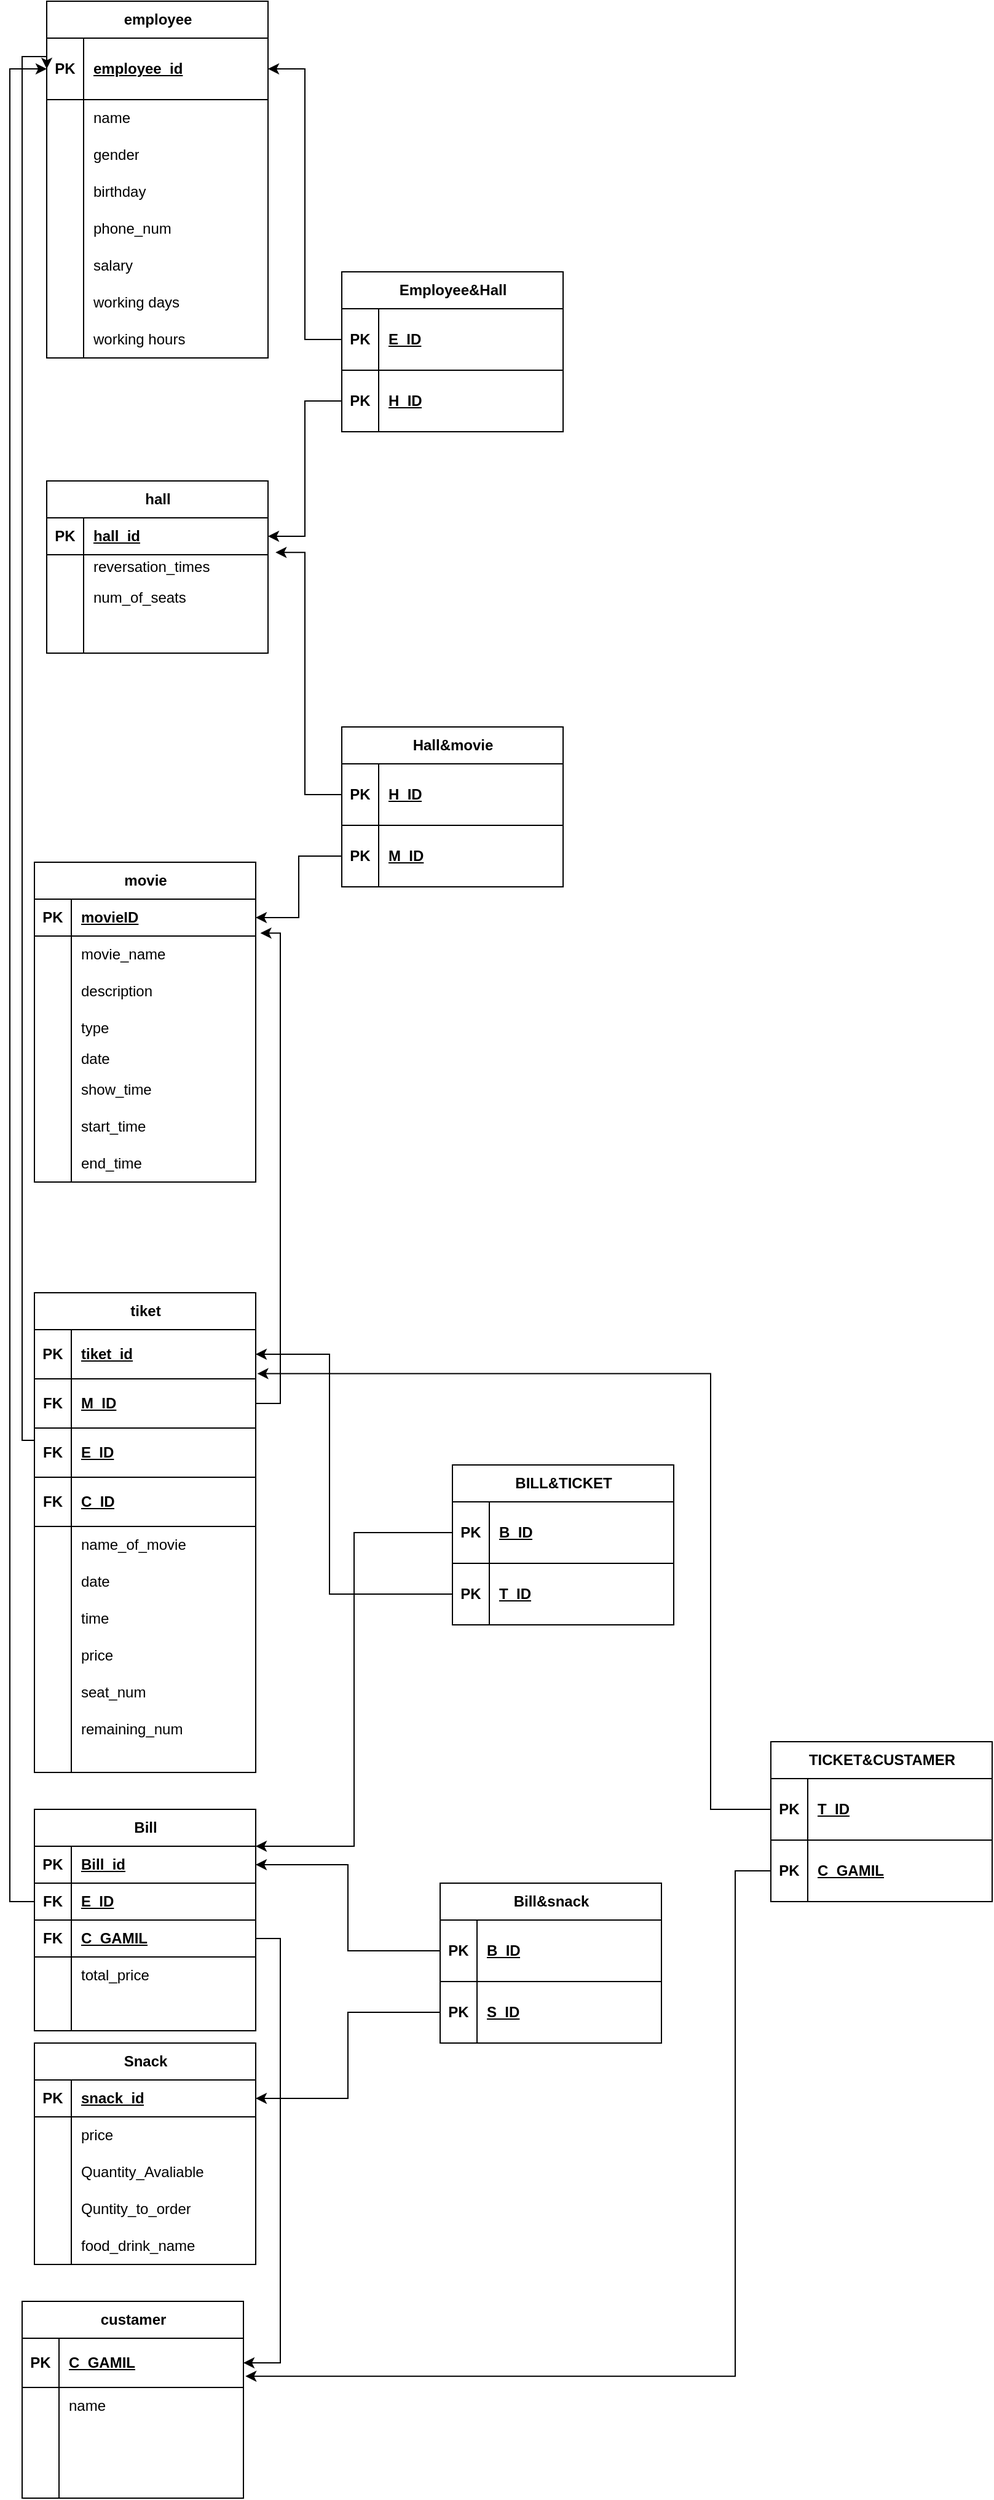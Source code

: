 <mxfile version="22.0.2" type="device">
  <diagram name="Page-1" id="yeacnUxNB1jZWXztspxT">
    <mxGraphModel dx="1360" dy="672" grid="1" gridSize="10" guides="1" tooltips="1" connect="1" arrows="1" fold="1" page="1" pageScale="1" pageWidth="850" pageHeight="1100" math="0" shadow="0">
      <root>
        <mxCell id="0" />
        <mxCell id="1" parent="0" />
        <mxCell id="GnEhFcsHrC1XMcg96NuI-1" value="movie" style="shape=table;startSize=30;container=1;collapsible=1;childLayout=tableLayout;fixedRows=1;rowLines=0;fontStyle=1;align=center;resizeLast=1;html=1;" parent="1" vertex="1">
          <mxGeometry x="40" y="750" width="180" height="260" as="geometry" />
        </mxCell>
        <mxCell id="GnEhFcsHrC1XMcg96NuI-2" value="" style="shape=tableRow;horizontal=0;startSize=0;swimlaneHead=0;swimlaneBody=0;fillColor=none;collapsible=0;dropTarget=0;points=[[0,0.5],[1,0.5]];portConstraint=eastwest;top=0;left=0;right=0;bottom=1;" parent="GnEhFcsHrC1XMcg96NuI-1" vertex="1">
          <mxGeometry y="30" width="180" height="30" as="geometry" />
        </mxCell>
        <mxCell id="GnEhFcsHrC1XMcg96NuI-3" value="PK" style="shape=partialRectangle;connectable=0;fillColor=none;top=0;left=0;bottom=0;right=0;fontStyle=1;overflow=hidden;whiteSpace=wrap;html=1;" parent="GnEhFcsHrC1XMcg96NuI-2" vertex="1">
          <mxGeometry width="30" height="30" as="geometry">
            <mxRectangle width="30" height="30" as="alternateBounds" />
          </mxGeometry>
        </mxCell>
        <mxCell id="GnEhFcsHrC1XMcg96NuI-4" value="movieID" style="shape=partialRectangle;connectable=0;fillColor=none;top=0;left=0;bottom=0;right=0;align=left;spacingLeft=6;fontStyle=5;overflow=hidden;whiteSpace=wrap;html=1;" parent="GnEhFcsHrC1XMcg96NuI-2" vertex="1">
          <mxGeometry x="30" width="150" height="30" as="geometry">
            <mxRectangle width="150" height="30" as="alternateBounds" />
          </mxGeometry>
        </mxCell>
        <mxCell id="GnEhFcsHrC1XMcg96NuI-5" value="" style="shape=tableRow;horizontal=0;startSize=0;swimlaneHead=0;swimlaneBody=0;fillColor=none;collapsible=0;dropTarget=0;points=[[0,0.5],[1,0.5]];portConstraint=eastwest;top=0;left=0;right=0;bottom=0;" parent="GnEhFcsHrC1XMcg96NuI-1" vertex="1">
          <mxGeometry y="60" width="180" height="30" as="geometry" />
        </mxCell>
        <mxCell id="GnEhFcsHrC1XMcg96NuI-6" value="" style="shape=partialRectangle;connectable=0;fillColor=none;top=0;left=0;bottom=0;right=0;editable=1;overflow=hidden;whiteSpace=wrap;html=1;" parent="GnEhFcsHrC1XMcg96NuI-5" vertex="1">
          <mxGeometry width="30" height="30" as="geometry">
            <mxRectangle width="30" height="30" as="alternateBounds" />
          </mxGeometry>
        </mxCell>
        <mxCell id="GnEhFcsHrC1XMcg96NuI-7" value="movie_name" style="shape=partialRectangle;connectable=0;fillColor=none;top=0;left=0;bottom=0;right=0;align=left;spacingLeft=6;overflow=hidden;whiteSpace=wrap;html=1;" parent="GnEhFcsHrC1XMcg96NuI-5" vertex="1">
          <mxGeometry x="30" width="150" height="30" as="geometry">
            <mxRectangle width="150" height="30" as="alternateBounds" />
          </mxGeometry>
        </mxCell>
        <mxCell id="GnEhFcsHrC1XMcg96NuI-8" value="" style="shape=tableRow;horizontal=0;startSize=0;swimlaneHead=0;swimlaneBody=0;fillColor=none;collapsible=0;dropTarget=0;points=[[0,0.5],[1,0.5]];portConstraint=eastwest;top=0;left=0;right=0;bottom=0;" parent="GnEhFcsHrC1XMcg96NuI-1" vertex="1">
          <mxGeometry y="90" width="180" height="30" as="geometry" />
        </mxCell>
        <mxCell id="GnEhFcsHrC1XMcg96NuI-9" value="" style="shape=partialRectangle;connectable=0;fillColor=none;top=0;left=0;bottom=0;right=0;editable=1;overflow=hidden;whiteSpace=wrap;html=1;" parent="GnEhFcsHrC1XMcg96NuI-8" vertex="1">
          <mxGeometry width="30" height="30" as="geometry">
            <mxRectangle width="30" height="30" as="alternateBounds" />
          </mxGeometry>
        </mxCell>
        <mxCell id="GnEhFcsHrC1XMcg96NuI-10" value="description&amp;nbsp;" style="shape=partialRectangle;connectable=0;fillColor=none;top=0;left=0;bottom=0;right=0;align=left;spacingLeft=6;overflow=hidden;whiteSpace=wrap;html=1;" parent="GnEhFcsHrC1XMcg96NuI-8" vertex="1">
          <mxGeometry x="30" width="150" height="30" as="geometry">
            <mxRectangle width="150" height="30" as="alternateBounds" />
          </mxGeometry>
        </mxCell>
        <mxCell id="GnEhFcsHrC1XMcg96NuI-11" value="" style="shape=tableRow;horizontal=0;startSize=0;swimlaneHead=0;swimlaneBody=0;fillColor=none;collapsible=0;dropTarget=0;points=[[0,0.5],[1,0.5]];portConstraint=eastwest;top=0;left=0;right=0;bottom=0;" parent="GnEhFcsHrC1XMcg96NuI-1" vertex="1">
          <mxGeometry y="120" width="180" height="30" as="geometry" />
        </mxCell>
        <mxCell id="GnEhFcsHrC1XMcg96NuI-12" value="" style="shape=partialRectangle;connectable=0;fillColor=none;top=0;left=0;bottom=0;right=0;editable=1;overflow=hidden;whiteSpace=wrap;html=1;" parent="GnEhFcsHrC1XMcg96NuI-11" vertex="1">
          <mxGeometry width="30" height="30" as="geometry">
            <mxRectangle width="30" height="30" as="alternateBounds" />
          </mxGeometry>
        </mxCell>
        <mxCell id="GnEhFcsHrC1XMcg96NuI-13" value="type" style="shape=partialRectangle;connectable=0;fillColor=none;top=0;left=0;bottom=0;right=0;align=left;spacingLeft=6;overflow=hidden;whiteSpace=wrap;html=1;" parent="GnEhFcsHrC1XMcg96NuI-11" vertex="1">
          <mxGeometry x="30" width="150" height="30" as="geometry">
            <mxRectangle width="150" height="30" as="alternateBounds" />
          </mxGeometry>
        </mxCell>
        <mxCell id="GnEhFcsHrC1XMcg96NuI-14" value="" style="shape=tableRow;horizontal=0;startSize=0;swimlaneHead=0;swimlaneBody=0;fillColor=none;collapsible=0;dropTarget=0;points=[[0,0.5],[1,0.5]];portConstraint=eastwest;top=0;left=0;right=0;bottom=0;" parent="GnEhFcsHrC1XMcg96NuI-1" vertex="1">
          <mxGeometry y="150" width="180" height="20" as="geometry" />
        </mxCell>
        <mxCell id="GnEhFcsHrC1XMcg96NuI-15" value="" style="shape=partialRectangle;connectable=0;fillColor=none;top=0;left=0;bottom=0;right=0;editable=1;overflow=hidden;whiteSpace=wrap;html=1;" parent="GnEhFcsHrC1XMcg96NuI-14" vertex="1">
          <mxGeometry width="30" height="20" as="geometry">
            <mxRectangle width="30" height="20" as="alternateBounds" />
          </mxGeometry>
        </mxCell>
        <mxCell id="GnEhFcsHrC1XMcg96NuI-16" value="date" style="shape=partialRectangle;connectable=0;fillColor=none;top=0;left=0;bottom=0;right=0;align=left;spacingLeft=6;overflow=hidden;whiteSpace=wrap;html=1;" parent="GnEhFcsHrC1XMcg96NuI-14" vertex="1">
          <mxGeometry x="30" width="150" height="20" as="geometry">
            <mxRectangle width="150" height="20" as="alternateBounds" />
          </mxGeometry>
        </mxCell>
        <mxCell id="GnEhFcsHrC1XMcg96NuI-17" value="" style="shape=tableRow;horizontal=0;startSize=0;swimlaneHead=0;swimlaneBody=0;fillColor=none;collapsible=0;dropTarget=0;points=[[0,0.5],[1,0.5]];portConstraint=eastwest;top=0;left=0;right=0;bottom=0;" parent="GnEhFcsHrC1XMcg96NuI-1" vertex="1">
          <mxGeometry y="170" width="180" height="30" as="geometry" />
        </mxCell>
        <mxCell id="GnEhFcsHrC1XMcg96NuI-18" value="" style="shape=partialRectangle;connectable=0;fillColor=none;top=0;left=0;bottom=0;right=0;editable=1;overflow=hidden;whiteSpace=wrap;html=1;" parent="GnEhFcsHrC1XMcg96NuI-17" vertex="1">
          <mxGeometry width="30" height="30" as="geometry">
            <mxRectangle width="30" height="30" as="alternateBounds" />
          </mxGeometry>
        </mxCell>
        <mxCell id="GnEhFcsHrC1XMcg96NuI-19" value="show_time" style="shape=partialRectangle;connectable=0;fillColor=none;top=0;left=0;bottom=0;right=0;align=left;spacingLeft=6;overflow=hidden;whiteSpace=wrap;html=1;" parent="GnEhFcsHrC1XMcg96NuI-17" vertex="1">
          <mxGeometry x="30" width="150" height="30" as="geometry">
            <mxRectangle width="150" height="30" as="alternateBounds" />
          </mxGeometry>
        </mxCell>
        <mxCell id="GnEhFcsHrC1XMcg96NuI-20" value="" style="shape=tableRow;horizontal=0;startSize=0;swimlaneHead=0;swimlaneBody=0;fillColor=none;collapsible=0;dropTarget=0;points=[[0,0.5],[1,0.5]];portConstraint=eastwest;top=0;left=0;right=0;bottom=0;" parent="GnEhFcsHrC1XMcg96NuI-1" vertex="1">
          <mxGeometry y="200" width="180" height="30" as="geometry" />
        </mxCell>
        <mxCell id="GnEhFcsHrC1XMcg96NuI-21" value="" style="shape=partialRectangle;connectable=0;fillColor=none;top=0;left=0;bottom=0;right=0;editable=1;overflow=hidden;whiteSpace=wrap;html=1;" parent="GnEhFcsHrC1XMcg96NuI-20" vertex="1">
          <mxGeometry width="30" height="30" as="geometry">
            <mxRectangle width="30" height="30" as="alternateBounds" />
          </mxGeometry>
        </mxCell>
        <mxCell id="GnEhFcsHrC1XMcg96NuI-22" value="start_time" style="shape=partialRectangle;connectable=0;fillColor=none;top=0;left=0;bottom=0;right=0;align=left;spacingLeft=6;overflow=hidden;whiteSpace=wrap;html=1;" parent="GnEhFcsHrC1XMcg96NuI-20" vertex="1">
          <mxGeometry x="30" width="150" height="30" as="geometry">
            <mxRectangle width="150" height="30" as="alternateBounds" />
          </mxGeometry>
        </mxCell>
        <mxCell id="GnEhFcsHrC1XMcg96NuI-45" value="" style="shape=tableRow;horizontal=0;startSize=0;swimlaneHead=0;swimlaneBody=0;fillColor=none;collapsible=0;dropTarget=0;points=[[0,0.5],[1,0.5]];portConstraint=eastwest;top=0;left=0;right=0;bottom=0;" parent="GnEhFcsHrC1XMcg96NuI-1" vertex="1">
          <mxGeometry y="230" width="180" height="30" as="geometry" />
        </mxCell>
        <mxCell id="GnEhFcsHrC1XMcg96NuI-46" value="" style="shape=partialRectangle;connectable=0;fillColor=none;top=0;left=0;bottom=0;right=0;editable=1;overflow=hidden;whiteSpace=wrap;html=1;" parent="GnEhFcsHrC1XMcg96NuI-45" vertex="1">
          <mxGeometry width="30" height="30" as="geometry">
            <mxRectangle width="30" height="30" as="alternateBounds" />
          </mxGeometry>
        </mxCell>
        <mxCell id="GnEhFcsHrC1XMcg96NuI-47" value="end_time" style="shape=partialRectangle;connectable=0;fillColor=none;top=0;left=0;bottom=0;right=0;align=left;spacingLeft=6;overflow=hidden;whiteSpace=wrap;html=1;" parent="GnEhFcsHrC1XMcg96NuI-45" vertex="1">
          <mxGeometry x="30" width="150" height="30" as="geometry">
            <mxRectangle width="150" height="30" as="alternateBounds" />
          </mxGeometry>
        </mxCell>
        <mxCell id="GnEhFcsHrC1XMcg96NuI-70" value="hall" style="shape=table;startSize=30;container=1;collapsible=1;childLayout=tableLayout;fixedRows=1;rowLines=0;fontStyle=1;align=center;resizeLast=1;html=1;" parent="1" vertex="1">
          <mxGeometry x="50" y="440" width="180" height="140" as="geometry" />
        </mxCell>
        <mxCell id="GnEhFcsHrC1XMcg96NuI-71" value="" style="shape=tableRow;horizontal=0;startSize=0;swimlaneHead=0;swimlaneBody=0;fillColor=none;collapsible=0;dropTarget=0;points=[[0,0.5],[1,0.5]];portConstraint=eastwest;top=0;left=0;right=0;bottom=1;" parent="GnEhFcsHrC1XMcg96NuI-70" vertex="1">
          <mxGeometry y="30" width="180" height="30" as="geometry" />
        </mxCell>
        <mxCell id="GnEhFcsHrC1XMcg96NuI-72" value="PK" style="shape=partialRectangle;connectable=0;fillColor=none;top=0;left=0;bottom=0;right=0;fontStyle=1;overflow=hidden;whiteSpace=wrap;html=1;" parent="GnEhFcsHrC1XMcg96NuI-71" vertex="1">
          <mxGeometry width="30" height="30" as="geometry">
            <mxRectangle width="30" height="30" as="alternateBounds" />
          </mxGeometry>
        </mxCell>
        <mxCell id="GnEhFcsHrC1XMcg96NuI-73" value="hall_id" style="shape=partialRectangle;connectable=0;fillColor=none;top=0;left=0;bottom=0;right=0;align=left;spacingLeft=6;fontStyle=5;overflow=hidden;whiteSpace=wrap;html=1;" parent="GnEhFcsHrC1XMcg96NuI-71" vertex="1">
          <mxGeometry x="30" width="150" height="30" as="geometry">
            <mxRectangle width="150" height="30" as="alternateBounds" />
          </mxGeometry>
        </mxCell>
        <mxCell id="GnEhFcsHrC1XMcg96NuI-74" value="" style="shape=tableRow;horizontal=0;startSize=0;swimlaneHead=0;swimlaneBody=0;fillColor=none;collapsible=0;dropTarget=0;points=[[0,0.5],[1,0.5]];portConstraint=eastwest;top=0;left=0;right=0;bottom=0;" parent="GnEhFcsHrC1XMcg96NuI-70" vertex="1">
          <mxGeometry y="60" width="180" height="20" as="geometry" />
        </mxCell>
        <mxCell id="GnEhFcsHrC1XMcg96NuI-75" value="" style="shape=partialRectangle;connectable=0;fillColor=none;top=0;left=0;bottom=0;right=0;editable=1;overflow=hidden;whiteSpace=wrap;html=1;" parent="GnEhFcsHrC1XMcg96NuI-74" vertex="1">
          <mxGeometry width="30" height="20" as="geometry">
            <mxRectangle width="30" height="20" as="alternateBounds" />
          </mxGeometry>
        </mxCell>
        <mxCell id="GnEhFcsHrC1XMcg96NuI-76" value="reversation_times" style="shape=partialRectangle;connectable=0;fillColor=none;top=0;left=0;bottom=0;right=0;align=left;spacingLeft=6;overflow=hidden;whiteSpace=wrap;html=1;" parent="GnEhFcsHrC1XMcg96NuI-74" vertex="1">
          <mxGeometry x="30" width="150" height="20" as="geometry">
            <mxRectangle width="150" height="20" as="alternateBounds" />
          </mxGeometry>
        </mxCell>
        <mxCell id="GnEhFcsHrC1XMcg96NuI-77" value="" style="shape=tableRow;horizontal=0;startSize=0;swimlaneHead=0;swimlaneBody=0;fillColor=none;collapsible=0;dropTarget=0;points=[[0,0.5],[1,0.5]];portConstraint=eastwest;top=0;left=0;right=0;bottom=0;" parent="GnEhFcsHrC1XMcg96NuI-70" vertex="1">
          <mxGeometry y="80" width="180" height="30" as="geometry" />
        </mxCell>
        <mxCell id="GnEhFcsHrC1XMcg96NuI-78" value="" style="shape=partialRectangle;connectable=0;fillColor=none;top=0;left=0;bottom=0;right=0;editable=1;overflow=hidden;whiteSpace=wrap;html=1;" parent="GnEhFcsHrC1XMcg96NuI-77" vertex="1">
          <mxGeometry width="30" height="30" as="geometry">
            <mxRectangle width="30" height="30" as="alternateBounds" />
          </mxGeometry>
        </mxCell>
        <mxCell id="GnEhFcsHrC1XMcg96NuI-79" value="num_of_seats" style="shape=partialRectangle;connectable=0;fillColor=none;top=0;left=0;bottom=0;right=0;align=left;spacingLeft=6;overflow=hidden;whiteSpace=wrap;html=1;" parent="GnEhFcsHrC1XMcg96NuI-77" vertex="1">
          <mxGeometry x="30" width="150" height="30" as="geometry">
            <mxRectangle width="150" height="30" as="alternateBounds" />
          </mxGeometry>
        </mxCell>
        <mxCell id="GnEhFcsHrC1XMcg96NuI-80" value="" style="shape=tableRow;horizontal=0;startSize=0;swimlaneHead=0;swimlaneBody=0;fillColor=none;collapsible=0;dropTarget=0;points=[[0,0.5],[1,0.5]];portConstraint=eastwest;top=0;left=0;right=0;bottom=0;" parent="GnEhFcsHrC1XMcg96NuI-70" vertex="1">
          <mxGeometry y="110" width="180" height="30" as="geometry" />
        </mxCell>
        <mxCell id="GnEhFcsHrC1XMcg96NuI-81" value="" style="shape=partialRectangle;connectable=0;fillColor=none;top=0;left=0;bottom=0;right=0;editable=1;overflow=hidden;whiteSpace=wrap;html=1;" parent="GnEhFcsHrC1XMcg96NuI-80" vertex="1">
          <mxGeometry width="30" height="30" as="geometry">
            <mxRectangle width="30" height="30" as="alternateBounds" />
          </mxGeometry>
        </mxCell>
        <mxCell id="GnEhFcsHrC1XMcg96NuI-82" value="" style="shape=partialRectangle;connectable=0;fillColor=none;top=0;left=0;bottom=0;right=0;align=left;spacingLeft=6;overflow=hidden;whiteSpace=wrap;html=1;" parent="GnEhFcsHrC1XMcg96NuI-80" vertex="1">
          <mxGeometry x="30" width="150" height="30" as="geometry">
            <mxRectangle width="150" height="30" as="alternateBounds" />
          </mxGeometry>
        </mxCell>
        <mxCell id="GnEhFcsHrC1XMcg96NuI-83" value="employee" style="shape=table;startSize=30;container=1;collapsible=1;childLayout=tableLayout;fixedRows=1;rowLines=0;fontStyle=1;align=center;resizeLast=1;html=1;" parent="1" vertex="1">
          <mxGeometry x="50" y="50" width="180" height="290" as="geometry" />
        </mxCell>
        <mxCell id="GnEhFcsHrC1XMcg96NuI-84" value="" style="shape=tableRow;horizontal=0;startSize=0;swimlaneHead=0;swimlaneBody=0;fillColor=none;collapsible=0;dropTarget=0;points=[[0,0.5],[1,0.5]];portConstraint=eastwest;top=0;left=0;right=0;bottom=1;" parent="GnEhFcsHrC1XMcg96NuI-83" vertex="1">
          <mxGeometry y="30" width="180" height="50" as="geometry" />
        </mxCell>
        <mxCell id="GnEhFcsHrC1XMcg96NuI-85" value="PK" style="shape=partialRectangle;connectable=0;fillColor=none;top=0;left=0;bottom=0;right=0;fontStyle=1;overflow=hidden;whiteSpace=wrap;html=1;" parent="GnEhFcsHrC1XMcg96NuI-84" vertex="1">
          <mxGeometry width="30" height="50" as="geometry">
            <mxRectangle width="30" height="50" as="alternateBounds" />
          </mxGeometry>
        </mxCell>
        <mxCell id="GnEhFcsHrC1XMcg96NuI-86" value="employee_id" style="shape=partialRectangle;connectable=0;fillColor=none;top=0;left=0;bottom=0;right=0;align=left;spacingLeft=6;fontStyle=5;overflow=hidden;whiteSpace=wrap;html=1;" parent="GnEhFcsHrC1XMcg96NuI-84" vertex="1">
          <mxGeometry x="30" width="150" height="50" as="geometry">
            <mxRectangle width="150" height="50" as="alternateBounds" />
          </mxGeometry>
        </mxCell>
        <mxCell id="GnEhFcsHrC1XMcg96NuI-87" value="" style="shape=tableRow;horizontal=0;startSize=0;swimlaneHead=0;swimlaneBody=0;fillColor=none;collapsible=0;dropTarget=0;points=[[0,0.5],[1,0.5]];portConstraint=eastwest;top=0;left=0;right=0;bottom=0;" parent="GnEhFcsHrC1XMcg96NuI-83" vertex="1">
          <mxGeometry y="80" width="180" height="30" as="geometry" />
        </mxCell>
        <mxCell id="GnEhFcsHrC1XMcg96NuI-88" value="" style="shape=partialRectangle;connectable=0;fillColor=none;top=0;left=0;bottom=0;right=0;editable=1;overflow=hidden;whiteSpace=wrap;html=1;" parent="GnEhFcsHrC1XMcg96NuI-87" vertex="1">
          <mxGeometry width="30" height="30" as="geometry">
            <mxRectangle width="30" height="30" as="alternateBounds" />
          </mxGeometry>
        </mxCell>
        <mxCell id="GnEhFcsHrC1XMcg96NuI-89" value="name" style="shape=partialRectangle;connectable=0;fillColor=none;top=0;left=0;bottom=0;right=0;align=left;spacingLeft=6;overflow=hidden;whiteSpace=wrap;html=1;" parent="GnEhFcsHrC1XMcg96NuI-87" vertex="1">
          <mxGeometry x="30" width="150" height="30" as="geometry">
            <mxRectangle width="150" height="30" as="alternateBounds" />
          </mxGeometry>
        </mxCell>
        <mxCell id="GnEhFcsHrC1XMcg96NuI-90" value="" style="shape=tableRow;horizontal=0;startSize=0;swimlaneHead=0;swimlaneBody=0;fillColor=none;collapsible=0;dropTarget=0;points=[[0,0.5],[1,0.5]];portConstraint=eastwest;top=0;left=0;right=0;bottom=0;" parent="GnEhFcsHrC1XMcg96NuI-83" vertex="1">
          <mxGeometry y="110" width="180" height="30" as="geometry" />
        </mxCell>
        <mxCell id="GnEhFcsHrC1XMcg96NuI-91" value="" style="shape=partialRectangle;connectable=0;fillColor=none;top=0;left=0;bottom=0;right=0;editable=1;overflow=hidden;whiteSpace=wrap;html=1;" parent="GnEhFcsHrC1XMcg96NuI-90" vertex="1">
          <mxGeometry width="30" height="30" as="geometry">
            <mxRectangle width="30" height="30" as="alternateBounds" />
          </mxGeometry>
        </mxCell>
        <mxCell id="GnEhFcsHrC1XMcg96NuI-92" value="gender" style="shape=partialRectangle;connectable=0;fillColor=none;top=0;left=0;bottom=0;right=0;align=left;spacingLeft=6;overflow=hidden;whiteSpace=wrap;html=1;" parent="GnEhFcsHrC1XMcg96NuI-90" vertex="1">
          <mxGeometry x="30" width="150" height="30" as="geometry">
            <mxRectangle width="150" height="30" as="alternateBounds" />
          </mxGeometry>
        </mxCell>
        <mxCell id="GnEhFcsHrC1XMcg96NuI-93" value="" style="shape=tableRow;horizontal=0;startSize=0;swimlaneHead=0;swimlaneBody=0;fillColor=none;collapsible=0;dropTarget=0;points=[[0,0.5],[1,0.5]];portConstraint=eastwest;top=0;left=0;right=0;bottom=0;" parent="GnEhFcsHrC1XMcg96NuI-83" vertex="1">
          <mxGeometry y="140" width="180" height="30" as="geometry" />
        </mxCell>
        <mxCell id="GnEhFcsHrC1XMcg96NuI-94" value="" style="shape=partialRectangle;connectable=0;fillColor=none;top=0;left=0;bottom=0;right=0;editable=1;overflow=hidden;whiteSpace=wrap;html=1;" parent="GnEhFcsHrC1XMcg96NuI-93" vertex="1">
          <mxGeometry width="30" height="30" as="geometry">
            <mxRectangle width="30" height="30" as="alternateBounds" />
          </mxGeometry>
        </mxCell>
        <mxCell id="GnEhFcsHrC1XMcg96NuI-95" value="birthday" style="shape=partialRectangle;connectable=0;fillColor=none;top=0;left=0;bottom=0;right=0;align=left;spacingLeft=6;overflow=hidden;whiteSpace=wrap;html=1;" parent="GnEhFcsHrC1XMcg96NuI-93" vertex="1">
          <mxGeometry x="30" width="150" height="30" as="geometry">
            <mxRectangle width="150" height="30" as="alternateBounds" />
          </mxGeometry>
        </mxCell>
        <mxCell id="GnEhFcsHrC1XMcg96NuI-96" value="" style="shape=tableRow;horizontal=0;startSize=0;swimlaneHead=0;swimlaneBody=0;fillColor=none;collapsible=0;dropTarget=0;points=[[0,0.5],[1,0.5]];portConstraint=eastwest;top=0;left=0;right=0;bottom=0;" parent="GnEhFcsHrC1XMcg96NuI-83" vertex="1">
          <mxGeometry y="170" width="180" height="30" as="geometry" />
        </mxCell>
        <mxCell id="GnEhFcsHrC1XMcg96NuI-97" value="" style="shape=partialRectangle;connectable=0;fillColor=none;top=0;left=0;bottom=0;right=0;editable=1;overflow=hidden;whiteSpace=wrap;html=1;" parent="GnEhFcsHrC1XMcg96NuI-96" vertex="1">
          <mxGeometry width="30" height="30" as="geometry">
            <mxRectangle width="30" height="30" as="alternateBounds" />
          </mxGeometry>
        </mxCell>
        <mxCell id="GnEhFcsHrC1XMcg96NuI-98" value="phone_num" style="shape=partialRectangle;connectable=0;fillColor=none;top=0;left=0;bottom=0;right=0;align=left;spacingLeft=6;overflow=hidden;whiteSpace=wrap;html=1;" parent="GnEhFcsHrC1XMcg96NuI-96" vertex="1">
          <mxGeometry x="30" width="150" height="30" as="geometry">
            <mxRectangle width="150" height="30" as="alternateBounds" />
          </mxGeometry>
        </mxCell>
        <mxCell id="GnEhFcsHrC1XMcg96NuI-99" value="" style="shape=tableRow;horizontal=0;startSize=0;swimlaneHead=0;swimlaneBody=0;fillColor=none;collapsible=0;dropTarget=0;points=[[0,0.5],[1,0.5]];portConstraint=eastwest;top=0;left=0;right=0;bottom=0;" parent="GnEhFcsHrC1XMcg96NuI-83" vertex="1">
          <mxGeometry y="200" width="180" height="30" as="geometry" />
        </mxCell>
        <mxCell id="GnEhFcsHrC1XMcg96NuI-100" value="" style="shape=partialRectangle;connectable=0;fillColor=none;top=0;left=0;bottom=0;right=0;editable=1;overflow=hidden;whiteSpace=wrap;html=1;" parent="GnEhFcsHrC1XMcg96NuI-99" vertex="1">
          <mxGeometry width="30" height="30" as="geometry">
            <mxRectangle width="30" height="30" as="alternateBounds" />
          </mxGeometry>
        </mxCell>
        <mxCell id="GnEhFcsHrC1XMcg96NuI-101" value="salary" style="shape=partialRectangle;connectable=0;fillColor=none;top=0;left=0;bottom=0;right=0;align=left;spacingLeft=6;overflow=hidden;whiteSpace=wrap;html=1;" parent="GnEhFcsHrC1XMcg96NuI-99" vertex="1">
          <mxGeometry x="30" width="150" height="30" as="geometry">
            <mxRectangle width="150" height="30" as="alternateBounds" />
          </mxGeometry>
        </mxCell>
        <mxCell id="7shg-wCDErEjmgSk1B7s-1" value="" style="shape=tableRow;horizontal=0;startSize=0;swimlaneHead=0;swimlaneBody=0;fillColor=none;collapsible=0;dropTarget=0;points=[[0,0.5],[1,0.5]];portConstraint=eastwest;top=0;left=0;right=0;bottom=0;" parent="GnEhFcsHrC1XMcg96NuI-83" vertex="1">
          <mxGeometry y="230" width="180" height="30" as="geometry" />
        </mxCell>
        <mxCell id="7shg-wCDErEjmgSk1B7s-2" value="" style="shape=partialRectangle;connectable=0;fillColor=none;top=0;left=0;bottom=0;right=0;editable=1;overflow=hidden;whiteSpace=wrap;html=1;" parent="7shg-wCDErEjmgSk1B7s-1" vertex="1">
          <mxGeometry width="30" height="30" as="geometry">
            <mxRectangle width="30" height="30" as="alternateBounds" />
          </mxGeometry>
        </mxCell>
        <mxCell id="7shg-wCDErEjmgSk1B7s-3" value="working days" style="shape=partialRectangle;connectable=0;fillColor=none;top=0;left=0;bottom=0;right=0;align=left;spacingLeft=6;overflow=hidden;whiteSpace=wrap;html=1;" parent="7shg-wCDErEjmgSk1B7s-1" vertex="1">
          <mxGeometry x="30" width="150" height="30" as="geometry">
            <mxRectangle width="150" height="30" as="alternateBounds" />
          </mxGeometry>
        </mxCell>
        <mxCell id="7shg-wCDErEjmgSk1B7s-4" value="" style="shape=tableRow;horizontal=0;startSize=0;swimlaneHead=0;swimlaneBody=0;fillColor=none;collapsible=0;dropTarget=0;points=[[0,0.5],[1,0.5]];portConstraint=eastwest;top=0;left=0;right=0;bottom=0;" parent="GnEhFcsHrC1XMcg96NuI-83" vertex="1">
          <mxGeometry y="260" width="180" height="30" as="geometry" />
        </mxCell>
        <mxCell id="7shg-wCDErEjmgSk1B7s-5" value="" style="shape=partialRectangle;connectable=0;fillColor=none;top=0;left=0;bottom=0;right=0;editable=1;overflow=hidden;whiteSpace=wrap;html=1;" parent="7shg-wCDErEjmgSk1B7s-4" vertex="1">
          <mxGeometry width="30" height="30" as="geometry">
            <mxRectangle width="30" height="30" as="alternateBounds" />
          </mxGeometry>
        </mxCell>
        <mxCell id="7shg-wCDErEjmgSk1B7s-6" value="working hours" style="shape=partialRectangle;connectable=0;fillColor=none;top=0;left=0;bottom=0;right=0;align=left;spacingLeft=6;overflow=hidden;whiteSpace=wrap;html=1;" parent="7shg-wCDErEjmgSk1B7s-4" vertex="1">
          <mxGeometry x="30" width="150" height="30" as="geometry">
            <mxRectangle width="150" height="30" as="alternateBounds" />
          </mxGeometry>
        </mxCell>
        <mxCell id="GnEhFcsHrC1XMcg96NuI-102" value="Bill" style="shape=table;startSize=30;container=1;collapsible=1;childLayout=tableLayout;fixedRows=1;rowLines=0;fontStyle=1;align=center;resizeLast=1;html=1;" parent="1" vertex="1">
          <mxGeometry x="40" y="1520" width="180" height="180" as="geometry" />
        </mxCell>
        <mxCell id="GnEhFcsHrC1XMcg96NuI-103" value="" style="shape=tableRow;horizontal=0;startSize=0;swimlaneHead=0;swimlaneBody=0;fillColor=none;collapsible=0;dropTarget=0;points=[[0,0.5],[1,0.5]];portConstraint=eastwest;top=0;left=0;right=0;bottom=1;" parent="GnEhFcsHrC1XMcg96NuI-102" vertex="1">
          <mxGeometry y="30" width="180" height="30" as="geometry" />
        </mxCell>
        <mxCell id="GnEhFcsHrC1XMcg96NuI-104" value="PK" style="shape=partialRectangle;connectable=0;fillColor=none;top=0;left=0;bottom=0;right=0;fontStyle=1;overflow=hidden;whiteSpace=wrap;html=1;" parent="GnEhFcsHrC1XMcg96NuI-103" vertex="1">
          <mxGeometry width="30" height="30" as="geometry">
            <mxRectangle width="30" height="30" as="alternateBounds" />
          </mxGeometry>
        </mxCell>
        <mxCell id="GnEhFcsHrC1XMcg96NuI-105" value="Bill_id" style="shape=partialRectangle;connectable=0;fillColor=none;top=0;left=0;bottom=0;right=0;align=left;spacingLeft=6;fontStyle=5;overflow=hidden;whiteSpace=wrap;html=1;" parent="GnEhFcsHrC1XMcg96NuI-103" vertex="1">
          <mxGeometry x="30" width="150" height="30" as="geometry">
            <mxRectangle width="150" height="30" as="alternateBounds" />
          </mxGeometry>
        </mxCell>
        <mxCell id="GnEhFcsHrC1XMcg96NuI-221" value="" style="shape=tableRow;horizontal=0;startSize=0;swimlaneHead=0;swimlaneBody=0;fillColor=none;collapsible=0;dropTarget=0;points=[[0,0.5],[1,0.5]];portConstraint=eastwest;top=0;left=0;right=0;bottom=1;" parent="GnEhFcsHrC1XMcg96NuI-102" vertex="1">
          <mxGeometry y="60" width="180" height="30" as="geometry" />
        </mxCell>
        <mxCell id="GnEhFcsHrC1XMcg96NuI-222" value="FK" style="shape=partialRectangle;connectable=0;fillColor=none;top=0;left=0;bottom=0;right=0;fontStyle=1;overflow=hidden;whiteSpace=wrap;html=1;" parent="GnEhFcsHrC1XMcg96NuI-221" vertex="1">
          <mxGeometry width="30" height="30" as="geometry">
            <mxRectangle width="30" height="30" as="alternateBounds" />
          </mxGeometry>
        </mxCell>
        <mxCell id="GnEhFcsHrC1XMcg96NuI-223" value="E_ID" style="shape=partialRectangle;connectable=0;fillColor=none;top=0;left=0;bottom=0;right=0;align=left;spacingLeft=6;fontStyle=5;overflow=hidden;whiteSpace=wrap;html=1;" parent="GnEhFcsHrC1XMcg96NuI-221" vertex="1">
          <mxGeometry x="30" width="150" height="30" as="geometry">
            <mxRectangle width="150" height="30" as="alternateBounds" />
          </mxGeometry>
        </mxCell>
        <mxCell id="GnEhFcsHrC1XMcg96NuI-224" value="" style="shape=tableRow;horizontal=0;startSize=0;swimlaneHead=0;swimlaneBody=0;fillColor=none;collapsible=0;dropTarget=0;points=[[0,0.5],[1,0.5]];portConstraint=eastwest;top=0;left=0;right=0;bottom=1;" parent="GnEhFcsHrC1XMcg96NuI-102" vertex="1">
          <mxGeometry y="90" width="180" height="30" as="geometry" />
        </mxCell>
        <mxCell id="GnEhFcsHrC1XMcg96NuI-225" value="FK" style="shape=partialRectangle;connectable=0;fillColor=none;top=0;left=0;bottom=0;right=0;fontStyle=1;overflow=hidden;whiteSpace=wrap;html=1;" parent="GnEhFcsHrC1XMcg96NuI-224" vertex="1">
          <mxGeometry width="30" height="30" as="geometry">
            <mxRectangle width="30" height="30" as="alternateBounds" />
          </mxGeometry>
        </mxCell>
        <mxCell id="GnEhFcsHrC1XMcg96NuI-226" value="C_GAMIL" style="shape=partialRectangle;connectable=0;fillColor=none;top=0;left=0;bottom=0;right=0;align=left;spacingLeft=6;fontStyle=5;overflow=hidden;whiteSpace=wrap;html=1;" parent="GnEhFcsHrC1XMcg96NuI-224" vertex="1">
          <mxGeometry x="30" width="150" height="30" as="geometry">
            <mxRectangle width="150" height="30" as="alternateBounds" />
          </mxGeometry>
        </mxCell>
        <mxCell id="GnEhFcsHrC1XMcg96NuI-106" value="" style="shape=tableRow;horizontal=0;startSize=0;swimlaneHead=0;swimlaneBody=0;fillColor=none;collapsible=0;dropTarget=0;points=[[0,0.5],[1,0.5]];portConstraint=eastwest;top=0;left=0;right=0;bottom=0;" parent="GnEhFcsHrC1XMcg96NuI-102" vertex="1">
          <mxGeometry y="120" width="180" height="30" as="geometry" />
        </mxCell>
        <mxCell id="GnEhFcsHrC1XMcg96NuI-107" value="" style="shape=partialRectangle;connectable=0;fillColor=none;top=0;left=0;bottom=0;right=0;editable=1;overflow=hidden;whiteSpace=wrap;html=1;" parent="GnEhFcsHrC1XMcg96NuI-106" vertex="1">
          <mxGeometry width="30" height="30" as="geometry">
            <mxRectangle width="30" height="30" as="alternateBounds" />
          </mxGeometry>
        </mxCell>
        <mxCell id="GnEhFcsHrC1XMcg96NuI-108" value="total_price" style="shape=partialRectangle;connectable=0;fillColor=none;top=0;left=0;bottom=0;right=0;align=left;spacingLeft=6;overflow=hidden;whiteSpace=wrap;html=1;" parent="GnEhFcsHrC1XMcg96NuI-106" vertex="1">
          <mxGeometry x="30" width="150" height="30" as="geometry">
            <mxRectangle width="150" height="30" as="alternateBounds" />
          </mxGeometry>
        </mxCell>
        <mxCell id="GnEhFcsHrC1XMcg96NuI-109" value="" style="shape=tableRow;horizontal=0;startSize=0;swimlaneHead=0;swimlaneBody=0;fillColor=none;collapsible=0;dropTarget=0;points=[[0,0.5],[1,0.5]];portConstraint=eastwest;top=0;left=0;right=0;bottom=0;" parent="GnEhFcsHrC1XMcg96NuI-102" vertex="1">
          <mxGeometry y="150" width="180" height="30" as="geometry" />
        </mxCell>
        <mxCell id="GnEhFcsHrC1XMcg96NuI-110" value="" style="shape=partialRectangle;connectable=0;fillColor=none;top=0;left=0;bottom=0;right=0;editable=1;overflow=hidden;whiteSpace=wrap;html=1;" parent="GnEhFcsHrC1XMcg96NuI-109" vertex="1">
          <mxGeometry width="30" height="30" as="geometry">
            <mxRectangle width="30" height="30" as="alternateBounds" />
          </mxGeometry>
        </mxCell>
        <mxCell id="GnEhFcsHrC1XMcg96NuI-111" value="" style="shape=partialRectangle;connectable=0;fillColor=none;top=0;left=0;bottom=0;right=0;align=left;spacingLeft=6;overflow=hidden;whiteSpace=wrap;html=1;" parent="GnEhFcsHrC1XMcg96NuI-109" vertex="1">
          <mxGeometry x="30" width="150" height="30" as="geometry">
            <mxRectangle width="150" height="30" as="alternateBounds" />
          </mxGeometry>
        </mxCell>
        <mxCell id="GnEhFcsHrC1XMcg96NuI-115" value="custamer" style="shape=table;startSize=30;container=1;collapsible=1;childLayout=tableLayout;fixedRows=1;rowLines=0;fontStyle=1;align=center;resizeLast=1;html=1;" parent="1" vertex="1">
          <mxGeometry x="30" y="1920" width="180" height="160" as="geometry" />
        </mxCell>
        <mxCell id="GnEhFcsHrC1XMcg96NuI-116" value="" style="shape=tableRow;horizontal=0;startSize=0;swimlaneHead=0;swimlaneBody=0;fillColor=none;collapsible=0;dropTarget=0;points=[[0,0.5],[1,0.5]];portConstraint=eastwest;top=0;left=0;right=0;bottom=1;" parent="GnEhFcsHrC1XMcg96NuI-115" vertex="1">
          <mxGeometry y="30" width="180" height="40" as="geometry" />
        </mxCell>
        <mxCell id="GnEhFcsHrC1XMcg96NuI-117" value="PK" style="shape=partialRectangle;connectable=0;fillColor=none;top=0;left=0;bottom=0;right=0;fontStyle=1;overflow=hidden;whiteSpace=wrap;html=1;" parent="GnEhFcsHrC1XMcg96NuI-116" vertex="1">
          <mxGeometry width="30" height="40" as="geometry">
            <mxRectangle width="30" height="40" as="alternateBounds" />
          </mxGeometry>
        </mxCell>
        <mxCell id="GnEhFcsHrC1XMcg96NuI-118" value="C_GAMIL" style="shape=partialRectangle;connectable=0;fillColor=none;top=0;left=0;bottom=0;right=0;align=left;spacingLeft=6;fontStyle=5;overflow=hidden;whiteSpace=wrap;html=1;" parent="GnEhFcsHrC1XMcg96NuI-116" vertex="1">
          <mxGeometry x="30" width="150" height="40" as="geometry">
            <mxRectangle width="150" height="40" as="alternateBounds" />
          </mxGeometry>
        </mxCell>
        <mxCell id="GnEhFcsHrC1XMcg96NuI-119" value="" style="shape=tableRow;horizontal=0;startSize=0;swimlaneHead=0;swimlaneBody=0;fillColor=none;collapsible=0;dropTarget=0;points=[[0,0.5],[1,0.5]];portConstraint=eastwest;top=0;left=0;right=0;bottom=0;" parent="GnEhFcsHrC1XMcg96NuI-115" vertex="1">
          <mxGeometry y="70" width="180" height="30" as="geometry" />
        </mxCell>
        <mxCell id="GnEhFcsHrC1XMcg96NuI-120" value="" style="shape=partialRectangle;connectable=0;fillColor=none;top=0;left=0;bottom=0;right=0;editable=1;overflow=hidden;whiteSpace=wrap;html=1;" parent="GnEhFcsHrC1XMcg96NuI-119" vertex="1">
          <mxGeometry width="30" height="30" as="geometry">
            <mxRectangle width="30" height="30" as="alternateBounds" />
          </mxGeometry>
        </mxCell>
        <mxCell id="GnEhFcsHrC1XMcg96NuI-121" value="name" style="shape=partialRectangle;connectable=0;fillColor=none;top=0;left=0;bottom=0;right=0;align=left;spacingLeft=6;overflow=hidden;whiteSpace=wrap;html=1;" parent="GnEhFcsHrC1XMcg96NuI-119" vertex="1">
          <mxGeometry x="30" width="150" height="30" as="geometry">
            <mxRectangle width="150" height="30" as="alternateBounds" />
          </mxGeometry>
        </mxCell>
        <mxCell id="GnEhFcsHrC1XMcg96NuI-122" value="" style="shape=tableRow;horizontal=0;startSize=0;swimlaneHead=0;swimlaneBody=0;fillColor=none;collapsible=0;dropTarget=0;points=[[0,0.5],[1,0.5]];portConstraint=eastwest;top=0;left=0;right=0;bottom=0;" parent="GnEhFcsHrC1XMcg96NuI-115" vertex="1">
          <mxGeometry y="100" width="180" height="30" as="geometry" />
        </mxCell>
        <mxCell id="GnEhFcsHrC1XMcg96NuI-123" value="" style="shape=partialRectangle;connectable=0;fillColor=none;top=0;left=0;bottom=0;right=0;editable=1;overflow=hidden;whiteSpace=wrap;html=1;" parent="GnEhFcsHrC1XMcg96NuI-122" vertex="1">
          <mxGeometry width="30" height="30" as="geometry">
            <mxRectangle width="30" height="30" as="alternateBounds" />
          </mxGeometry>
        </mxCell>
        <mxCell id="GnEhFcsHrC1XMcg96NuI-124" value="" style="shape=partialRectangle;connectable=0;fillColor=none;top=0;left=0;bottom=0;right=0;align=left;spacingLeft=6;overflow=hidden;whiteSpace=wrap;html=1;" parent="GnEhFcsHrC1XMcg96NuI-122" vertex="1">
          <mxGeometry x="30" width="150" height="30" as="geometry">
            <mxRectangle width="150" height="30" as="alternateBounds" />
          </mxGeometry>
        </mxCell>
        <mxCell id="GnEhFcsHrC1XMcg96NuI-125" value="" style="shape=tableRow;horizontal=0;startSize=0;swimlaneHead=0;swimlaneBody=0;fillColor=none;collapsible=0;dropTarget=0;points=[[0,0.5],[1,0.5]];portConstraint=eastwest;top=0;left=0;right=0;bottom=0;" parent="GnEhFcsHrC1XMcg96NuI-115" vertex="1">
          <mxGeometry y="130" width="180" height="30" as="geometry" />
        </mxCell>
        <mxCell id="GnEhFcsHrC1XMcg96NuI-126" value="" style="shape=partialRectangle;connectable=0;fillColor=none;top=0;left=0;bottom=0;right=0;editable=1;overflow=hidden;whiteSpace=wrap;html=1;" parent="GnEhFcsHrC1XMcg96NuI-125" vertex="1">
          <mxGeometry width="30" height="30" as="geometry">
            <mxRectangle width="30" height="30" as="alternateBounds" />
          </mxGeometry>
        </mxCell>
        <mxCell id="GnEhFcsHrC1XMcg96NuI-127" value="" style="shape=partialRectangle;connectable=0;fillColor=none;top=0;left=0;bottom=0;right=0;align=left;spacingLeft=6;overflow=hidden;whiteSpace=wrap;html=1;" parent="GnEhFcsHrC1XMcg96NuI-125" vertex="1">
          <mxGeometry x="30" width="150" height="30" as="geometry">
            <mxRectangle width="150" height="30" as="alternateBounds" />
          </mxGeometry>
        </mxCell>
        <mxCell id="GnEhFcsHrC1XMcg96NuI-128" value="Snack" style="shape=table;startSize=30;container=1;collapsible=1;childLayout=tableLayout;fixedRows=1;rowLines=0;fontStyle=1;align=center;resizeLast=1;html=1;" parent="1" vertex="1">
          <mxGeometry x="40" y="1710" width="180" height="180" as="geometry" />
        </mxCell>
        <mxCell id="GnEhFcsHrC1XMcg96NuI-129" value="" style="shape=tableRow;horizontal=0;startSize=0;swimlaneHead=0;swimlaneBody=0;fillColor=none;collapsible=0;dropTarget=0;points=[[0,0.5],[1,0.5]];portConstraint=eastwest;top=0;left=0;right=0;bottom=1;" parent="GnEhFcsHrC1XMcg96NuI-128" vertex="1">
          <mxGeometry y="30" width="180" height="30" as="geometry" />
        </mxCell>
        <mxCell id="GnEhFcsHrC1XMcg96NuI-130" value="PK" style="shape=partialRectangle;connectable=0;fillColor=none;top=0;left=0;bottom=0;right=0;fontStyle=1;overflow=hidden;whiteSpace=wrap;html=1;" parent="GnEhFcsHrC1XMcg96NuI-129" vertex="1">
          <mxGeometry width="30" height="30" as="geometry">
            <mxRectangle width="30" height="30" as="alternateBounds" />
          </mxGeometry>
        </mxCell>
        <mxCell id="GnEhFcsHrC1XMcg96NuI-131" value="snack_id" style="shape=partialRectangle;connectable=0;fillColor=none;top=0;left=0;bottom=0;right=0;align=left;spacingLeft=6;fontStyle=5;overflow=hidden;whiteSpace=wrap;html=1;" parent="GnEhFcsHrC1XMcg96NuI-129" vertex="1">
          <mxGeometry x="30" width="150" height="30" as="geometry">
            <mxRectangle width="150" height="30" as="alternateBounds" />
          </mxGeometry>
        </mxCell>
        <mxCell id="GnEhFcsHrC1XMcg96NuI-132" value="" style="shape=tableRow;horizontal=0;startSize=0;swimlaneHead=0;swimlaneBody=0;fillColor=none;collapsible=0;dropTarget=0;points=[[0,0.5],[1,0.5]];portConstraint=eastwest;top=0;left=0;right=0;bottom=0;" parent="GnEhFcsHrC1XMcg96NuI-128" vertex="1">
          <mxGeometry y="60" width="180" height="30" as="geometry" />
        </mxCell>
        <mxCell id="GnEhFcsHrC1XMcg96NuI-133" value="" style="shape=partialRectangle;connectable=0;fillColor=none;top=0;left=0;bottom=0;right=0;editable=1;overflow=hidden;whiteSpace=wrap;html=1;" parent="GnEhFcsHrC1XMcg96NuI-132" vertex="1">
          <mxGeometry width="30" height="30" as="geometry">
            <mxRectangle width="30" height="30" as="alternateBounds" />
          </mxGeometry>
        </mxCell>
        <mxCell id="GnEhFcsHrC1XMcg96NuI-134" value="price" style="shape=partialRectangle;connectable=0;fillColor=none;top=0;left=0;bottom=0;right=0;align=left;spacingLeft=6;overflow=hidden;whiteSpace=wrap;html=1;" parent="GnEhFcsHrC1XMcg96NuI-132" vertex="1">
          <mxGeometry x="30" width="150" height="30" as="geometry">
            <mxRectangle width="150" height="30" as="alternateBounds" />
          </mxGeometry>
        </mxCell>
        <mxCell id="GnEhFcsHrC1XMcg96NuI-135" value="" style="shape=tableRow;horizontal=0;startSize=0;swimlaneHead=0;swimlaneBody=0;fillColor=none;collapsible=0;dropTarget=0;points=[[0,0.5],[1,0.5]];portConstraint=eastwest;top=0;left=0;right=0;bottom=0;" parent="GnEhFcsHrC1XMcg96NuI-128" vertex="1">
          <mxGeometry y="90" width="180" height="30" as="geometry" />
        </mxCell>
        <mxCell id="GnEhFcsHrC1XMcg96NuI-136" value="" style="shape=partialRectangle;connectable=0;fillColor=none;top=0;left=0;bottom=0;right=0;editable=1;overflow=hidden;whiteSpace=wrap;html=1;" parent="GnEhFcsHrC1XMcg96NuI-135" vertex="1">
          <mxGeometry width="30" height="30" as="geometry">
            <mxRectangle width="30" height="30" as="alternateBounds" />
          </mxGeometry>
        </mxCell>
        <mxCell id="GnEhFcsHrC1XMcg96NuI-137" value="Quantity_Avaliable" style="shape=partialRectangle;connectable=0;fillColor=none;top=0;left=0;bottom=0;right=0;align=left;spacingLeft=6;overflow=hidden;whiteSpace=wrap;html=1;" parent="GnEhFcsHrC1XMcg96NuI-135" vertex="1">
          <mxGeometry x="30" width="150" height="30" as="geometry">
            <mxRectangle width="150" height="30" as="alternateBounds" />
          </mxGeometry>
        </mxCell>
        <mxCell id="GnEhFcsHrC1XMcg96NuI-138" value="" style="shape=tableRow;horizontal=0;startSize=0;swimlaneHead=0;swimlaneBody=0;fillColor=none;collapsible=0;dropTarget=0;points=[[0,0.5],[1,0.5]];portConstraint=eastwest;top=0;left=0;right=0;bottom=0;" parent="GnEhFcsHrC1XMcg96NuI-128" vertex="1">
          <mxGeometry y="120" width="180" height="30" as="geometry" />
        </mxCell>
        <mxCell id="GnEhFcsHrC1XMcg96NuI-139" value="" style="shape=partialRectangle;connectable=0;fillColor=none;top=0;left=0;bottom=0;right=0;editable=1;overflow=hidden;whiteSpace=wrap;html=1;" parent="GnEhFcsHrC1XMcg96NuI-138" vertex="1">
          <mxGeometry width="30" height="30" as="geometry">
            <mxRectangle width="30" height="30" as="alternateBounds" />
          </mxGeometry>
        </mxCell>
        <mxCell id="GnEhFcsHrC1XMcg96NuI-140" value="Quntity_to_order" style="shape=partialRectangle;connectable=0;fillColor=none;top=0;left=0;bottom=0;right=0;align=left;spacingLeft=6;overflow=hidden;whiteSpace=wrap;html=1;" parent="GnEhFcsHrC1XMcg96NuI-138" vertex="1">
          <mxGeometry x="30" width="150" height="30" as="geometry">
            <mxRectangle width="150" height="30" as="alternateBounds" />
          </mxGeometry>
        </mxCell>
        <mxCell id="7shg-wCDErEjmgSk1B7s-20" value="" style="shape=tableRow;horizontal=0;startSize=0;swimlaneHead=0;swimlaneBody=0;fillColor=none;collapsible=0;dropTarget=0;points=[[0,0.5],[1,0.5]];portConstraint=eastwest;top=0;left=0;right=0;bottom=0;" parent="GnEhFcsHrC1XMcg96NuI-128" vertex="1">
          <mxGeometry y="150" width="180" height="30" as="geometry" />
        </mxCell>
        <mxCell id="7shg-wCDErEjmgSk1B7s-21" value="" style="shape=partialRectangle;connectable=0;fillColor=none;top=0;left=0;bottom=0;right=0;editable=1;overflow=hidden;whiteSpace=wrap;html=1;" parent="7shg-wCDErEjmgSk1B7s-20" vertex="1">
          <mxGeometry width="30" height="30" as="geometry">
            <mxRectangle width="30" height="30" as="alternateBounds" />
          </mxGeometry>
        </mxCell>
        <mxCell id="7shg-wCDErEjmgSk1B7s-22" value="food_drink_name" style="shape=partialRectangle;connectable=0;fillColor=none;top=0;left=0;bottom=0;right=0;align=left;spacingLeft=6;overflow=hidden;whiteSpace=wrap;html=1;" parent="7shg-wCDErEjmgSk1B7s-20" vertex="1">
          <mxGeometry x="30" width="150" height="30" as="geometry">
            <mxRectangle width="150" height="30" as="alternateBounds" />
          </mxGeometry>
        </mxCell>
        <mxCell id="GnEhFcsHrC1XMcg96NuI-141" value="Employee&amp;amp;Hall" style="shape=table;startSize=30;container=1;collapsible=1;childLayout=tableLayout;fixedRows=1;rowLines=0;fontStyle=1;align=center;resizeLast=1;html=1;" parent="1" vertex="1">
          <mxGeometry x="290" y="270" width="180" height="130" as="geometry" />
        </mxCell>
        <mxCell id="GnEhFcsHrC1XMcg96NuI-142" value="" style="shape=tableRow;horizontal=0;startSize=0;swimlaneHead=0;swimlaneBody=0;fillColor=none;collapsible=0;dropTarget=0;points=[[0,0.5],[1,0.5]];portConstraint=eastwest;top=0;left=0;right=0;bottom=1;" parent="GnEhFcsHrC1XMcg96NuI-141" vertex="1">
          <mxGeometry y="30" width="180" height="50" as="geometry" />
        </mxCell>
        <mxCell id="GnEhFcsHrC1XMcg96NuI-143" value="PK" style="shape=partialRectangle;connectable=0;fillColor=none;top=0;left=0;bottom=0;right=0;fontStyle=1;overflow=hidden;whiteSpace=wrap;html=1;" parent="GnEhFcsHrC1XMcg96NuI-142" vertex="1">
          <mxGeometry width="30" height="50" as="geometry">
            <mxRectangle width="30" height="50" as="alternateBounds" />
          </mxGeometry>
        </mxCell>
        <mxCell id="GnEhFcsHrC1XMcg96NuI-144" value="E_ID" style="shape=partialRectangle;connectable=0;fillColor=none;top=0;left=0;bottom=0;right=0;align=left;spacingLeft=6;fontStyle=5;overflow=hidden;whiteSpace=wrap;html=1;" parent="GnEhFcsHrC1XMcg96NuI-142" vertex="1">
          <mxGeometry x="30" width="150" height="50" as="geometry">
            <mxRectangle width="150" height="50" as="alternateBounds" />
          </mxGeometry>
        </mxCell>
        <mxCell id="GnEhFcsHrC1XMcg96NuI-157" value="" style="shape=tableRow;horizontal=0;startSize=0;swimlaneHead=0;swimlaneBody=0;fillColor=none;collapsible=0;dropTarget=0;points=[[0,0.5],[1,0.5]];portConstraint=eastwest;top=0;left=0;right=0;bottom=1;" parent="GnEhFcsHrC1XMcg96NuI-141" vertex="1">
          <mxGeometry y="80" width="180" height="50" as="geometry" />
        </mxCell>
        <mxCell id="GnEhFcsHrC1XMcg96NuI-158" value="PK" style="shape=partialRectangle;connectable=0;fillColor=none;top=0;left=0;bottom=0;right=0;fontStyle=1;overflow=hidden;whiteSpace=wrap;html=1;" parent="GnEhFcsHrC1XMcg96NuI-157" vertex="1">
          <mxGeometry width="30" height="50" as="geometry">
            <mxRectangle width="30" height="50" as="alternateBounds" />
          </mxGeometry>
        </mxCell>
        <mxCell id="GnEhFcsHrC1XMcg96NuI-159" value="H_ID" style="shape=partialRectangle;connectable=0;fillColor=none;top=0;left=0;bottom=0;right=0;align=left;spacingLeft=6;fontStyle=5;overflow=hidden;whiteSpace=wrap;html=1;" parent="GnEhFcsHrC1XMcg96NuI-157" vertex="1">
          <mxGeometry x="30" width="150" height="50" as="geometry">
            <mxRectangle width="150" height="50" as="alternateBounds" />
          </mxGeometry>
        </mxCell>
        <mxCell id="GnEhFcsHrC1XMcg96NuI-160" style="edgeStyle=orthogonalEdgeStyle;rounded=0;orthogonalLoop=1;jettySize=auto;html=1;exitX=0;exitY=0.5;exitDx=0;exitDy=0;entryX=1;entryY=0.5;entryDx=0;entryDy=0;" parent="1" source="GnEhFcsHrC1XMcg96NuI-142" target="GnEhFcsHrC1XMcg96NuI-84" edge="1">
          <mxGeometry relative="1" as="geometry">
            <mxPoint x="270" y="90" as="targetPoint" />
          </mxGeometry>
        </mxCell>
        <mxCell id="GnEhFcsHrC1XMcg96NuI-161" style="edgeStyle=orthogonalEdgeStyle;rounded=0;orthogonalLoop=1;jettySize=auto;html=1;exitX=0;exitY=0.5;exitDx=0;exitDy=0;entryX=1;entryY=0.5;entryDx=0;entryDy=0;" parent="1" source="GnEhFcsHrC1XMcg96NuI-157" target="GnEhFcsHrC1XMcg96NuI-71" edge="1">
          <mxGeometry relative="1" as="geometry" />
        </mxCell>
        <mxCell id="GnEhFcsHrC1XMcg96NuI-162" value="Hall&amp;amp;movie" style="shape=table;startSize=30;container=1;collapsible=1;childLayout=tableLayout;fixedRows=1;rowLines=0;fontStyle=1;align=center;resizeLast=1;html=1;" parent="1" vertex="1">
          <mxGeometry x="290" y="640" width="180" height="130" as="geometry" />
        </mxCell>
        <mxCell id="GnEhFcsHrC1XMcg96NuI-163" value="" style="shape=tableRow;horizontal=0;startSize=0;swimlaneHead=0;swimlaneBody=0;fillColor=none;collapsible=0;dropTarget=0;points=[[0,0.5],[1,0.5]];portConstraint=eastwest;top=0;left=0;right=0;bottom=1;" parent="GnEhFcsHrC1XMcg96NuI-162" vertex="1">
          <mxGeometry y="30" width="180" height="50" as="geometry" />
        </mxCell>
        <mxCell id="GnEhFcsHrC1XMcg96NuI-164" value="PK" style="shape=partialRectangle;connectable=0;fillColor=none;top=0;left=0;bottom=0;right=0;fontStyle=1;overflow=hidden;whiteSpace=wrap;html=1;" parent="GnEhFcsHrC1XMcg96NuI-163" vertex="1">
          <mxGeometry width="30" height="50" as="geometry">
            <mxRectangle width="30" height="50" as="alternateBounds" />
          </mxGeometry>
        </mxCell>
        <mxCell id="GnEhFcsHrC1XMcg96NuI-165" value="H_ID" style="shape=partialRectangle;connectable=0;fillColor=none;top=0;left=0;bottom=0;right=0;align=left;spacingLeft=6;fontStyle=5;overflow=hidden;whiteSpace=wrap;html=1;" parent="GnEhFcsHrC1XMcg96NuI-163" vertex="1">
          <mxGeometry x="30" width="150" height="50" as="geometry">
            <mxRectangle width="150" height="50" as="alternateBounds" />
          </mxGeometry>
        </mxCell>
        <mxCell id="GnEhFcsHrC1XMcg96NuI-166" value="" style="shape=tableRow;horizontal=0;startSize=0;swimlaneHead=0;swimlaneBody=0;fillColor=none;collapsible=0;dropTarget=0;points=[[0,0.5],[1,0.5]];portConstraint=eastwest;top=0;left=0;right=0;bottom=1;" parent="GnEhFcsHrC1XMcg96NuI-162" vertex="1">
          <mxGeometry y="80" width="180" height="50" as="geometry" />
        </mxCell>
        <mxCell id="GnEhFcsHrC1XMcg96NuI-167" value="PK" style="shape=partialRectangle;connectable=0;fillColor=none;top=0;left=0;bottom=0;right=0;fontStyle=1;overflow=hidden;whiteSpace=wrap;html=1;" parent="GnEhFcsHrC1XMcg96NuI-166" vertex="1">
          <mxGeometry width="30" height="50" as="geometry">
            <mxRectangle width="30" height="50" as="alternateBounds" />
          </mxGeometry>
        </mxCell>
        <mxCell id="GnEhFcsHrC1XMcg96NuI-168" value="M_ID" style="shape=partialRectangle;connectable=0;fillColor=none;top=0;left=0;bottom=0;right=0;align=left;spacingLeft=6;fontStyle=5;overflow=hidden;whiteSpace=wrap;html=1;" parent="GnEhFcsHrC1XMcg96NuI-166" vertex="1">
          <mxGeometry x="30" width="150" height="50" as="geometry">
            <mxRectangle width="150" height="50" as="alternateBounds" />
          </mxGeometry>
        </mxCell>
        <mxCell id="GnEhFcsHrC1XMcg96NuI-169" style="edgeStyle=orthogonalEdgeStyle;rounded=0;orthogonalLoop=1;jettySize=auto;html=1;exitX=0;exitY=0.5;exitDx=0;exitDy=0;entryX=1;entryY=0.5;entryDx=0;entryDy=0;" parent="1" source="GnEhFcsHrC1XMcg96NuI-166" target="GnEhFcsHrC1XMcg96NuI-2" edge="1">
          <mxGeometry relative="1" as="geometry" />
        </mxCell>
        <mxCell id="GnEhFcsHrC1XMcg96NuI-171" style="edgeStyle=orthogonalEdgeStyle;rounded=0;orthogonalLoop=1;jettySize=auto;html=1;exitX=0;exitY=0.5;exitDx=0;exitDy=0;entryX=1.034;entryY=0.937;entryDx=0;entryDy=0;entryPerimeter=0;" parent="1" source="GnEhFcsHrC1XMcg96NuI-163" target="GnEhFcsHrC1XMcg96NuI-71" edge="1">
          <mxGeometry relative="1" as="geometry" />
        </mxCell>
        <mxCell id="GnEhFcsHrC1XMcg96NuI-48" value="tiket" style="shape=table;startSize=30;container=1;collapsible=1;childLayout=tableLayout;fixedRows=1;rowLines=0;fontStyle=1;align=center;resizeLast=1;html=1;" parent="1" vertex="1">
          <mxGeometry x="40" y="1100" width="180" height="390" as="geometry" />
        </mxCell>
        <mxCell id="GnEhFcsHrC1XMcg96NuI-213" value="" style="shape=tableRow;horizontal=0;startSize=0;swimlaneHead=0;swimlaneBody=0;fillColor=none;collapsible=0;dropTarget=0;points=[[0,0.5],[1,0.5]];portConstraint=eastwest;top=0;left=0;right=0;bottom=1;" parent="GnEhFcsHrC1XMcg96NuI-48" vertex="1">
          <mxGeometry y="30" width="180" height="40" as="geometry" />
        </mxCell>
        <mxCell id="GnEhFcsHrC1XMcg96NuI-214" value="PK" style="shape=partialRectangle;connectable=0;fillColor=none;top=0;left=0;bottom=0;right=0;fontStyle=1;overflow=hidden;whiteSpace=wrap;html=1;" parent="GnEhFcsHrC1XMcg96NuI-213" vertex="1">
          <mxGeometry width="30" height="40" as="geometry">
            <mxRectangle width="30" height="40" as="alternateBounds" />
          </mxGeometry>
        </mxCell>
        <mxCell id="GnEhFcsHrC1XMcg96NuI-215" value="tiket_id" style="shape=partialRectangle;connectable=0;fillColor=none;top=0;left=0;bottom=0;right=0;align=left;spacingLeft=6;fontStyle=5;overflow=hidden;whiteSpace=wrap;html=1;" parent="GnEhFcsHrC1XMcg96NuI-213" vertex="1">
          <mxGeometry x="30" width="150" height="40" as="geometry">
            <mxRectangle width="150" height="40" as="alternateBounds" />
          </mxGeometry>
        </mxCell>
        <mxCell id="GnEhFcsHrC1XMcg96NuI-49" value="" style="shape=tableRow;horizontal=0;startSize=0;swimlaneHead=0;swimlaneBody=0;fillColor=none;collapsible=0;dropTarget=0;points=[[0,0.5],[1,0.5]];portConstraint=eastwest;top=0;left=0;right=0;bottom=1;" parent="GnEhFcsHrC1XMcg96NuI-48" vertex="1">
          <mxGeometry y="70" width="180" height="40" as="geometry" />
        </mxCell>
        <mxCell id="GnEhFcsHrC1XMcg96NuI-50" value="FK" style="shape=partialRectangle;connectable=0;fillColor=none;top=0;left=0;bottom=0;right=0;fontStyle=1;overflow=hidden;whiteSpace=wrap;html=1;" parent="GnEhFcsHrC1XMcg96NuI-49" vertex="1">
          <mxGeometry width="30" height="40" as="geometry">
            <mxRectangle width="30" height="40" as="alternateBounds" />
          </mxGeometry>
        </mxCell>
        <mxCell id="GnEhFcsHrC1XMcg96NuI-51" value="M_ID" style="shape=partialRectangle;connectable=0;fillColor=none;top=0;left=0;bottom=0;right=0;align=left;spacingLeft=6;fontStyle=5;overflow=hidden;whiteSpace=wrap;html=1;" parent="GnEhFcsHrC1XMcg96NuI-49" vertex="1">
          <mxGeometry x="30" width="150" height="40" as="geometry">
            <mxRectangle width="150" height="40" as="alternateBounds" />
          </mxGeometry>
        </mxCell>
        <mxCell id="GnEhFcsHrC1XMcg96NuI-216" value="" style="shape=tableRow;horizontal=0;startSize=0;swimlaneHead=0;swimlaneBody=0;fillColor=none;collapsible=0;dropTarget=0;points=[[0,0.5],[1,0.5]];portConstraint=eastwest;top=0;left=0;right=0;bottom=1;" parent="GnEhFcsHrC1XMcg96NuI-48" vertex="1">
          <mxGeometry y="110" width="180" height="40" as="geometry" />
        </mxCell>
        <mxCell id="GnEhFcsHrC1XMcg96NuI-217" value="FK" style="shape=partialRectangle;connectable=0;fillColor=none;top=0;left=0;bottom=0;right=0;fontStyle=1;overflow=hidden;whiteSpace=wrap;html=1;" parent="GnEhFcsHrC1XMcg96NuI-216" vertex="1">
          <mxGeometry width="30" height="40" as="geometry">
            <mxRectangle width="30" height="40" as="alternateBounds" />
          </mxGeometry>
        </mxCell>
        <mxCell id="GnEhFcsHrC1XMcg96NuI-218" value="E_ID" style="shape=partialRectangle;connectable=0;fillColor=none;top=0;left=0;bottom=0;right=0;align=left;spacingLeft=6;fontStyle=5;overflow=hidden;whiteSpace=wrap;html=1;" parent="GnEhFcsHrC1XMcg96NuI-216" vertex="1">
          <mxGeometry x="30" width="150" height="40" as="geometry">
            <mxRectangle width="150" height="40" as="alternateBounds" />
          </mxGeometry>
        </mxCell>
        <mxCell id="lHD07og_aLO1o53OxDNV-1" value="" style="shape=tableRow;horizontal=0;startSize=0;swimlaneHead=0;swimlaneBody=0;fillColor=none;collapsible=0;dropTarget=0;points=[[0,0.5],[1,0.5]];portConstraint=eastwest;top=0;left=0;right=0;bottom=1;" parent="GnEhFcsHrC1XMcg96NuI-48" vertex="1">
          <mxGeometry y="150" width="180" height="40" as="geometry" />
        </mxCell>
        <mxCell id="lHD07og_aLO1o53OxDNV-2" value="FK" style="shape=partialRectangle;connectable=0;fillColor=none;top=0;left=0;bottom=0;right=0;fontStyle=1;overflow=hidden;whiteSpace=wrap;html=1;" parent="lHD07og_aLO1o53OxDNV-1" vertex="1">
          <mxGeometry width="30" height="40" as="geometry">
            <mxRectangle width="30" height="40" as="alternateBounds" />
          </mxGeometry>
        </mxCell>
        <mxCell id="lHD07og_aLO1o53OxDNV-3" value="C_ID" style="shape=partialRectangle;connectable=0;fillColor=none;top=0;left=0;bottom=0;right=0;align=left;spacingLeft=6;fontStyle=5;overflow=hidden;whiteSpace=wrap;html=1;" parent="lHD07og_aLO1o53OxDNV-1" vertex="1">
          <mxGeometry x="30" width="150" height="40" as="geometry">
            <mxRectangle width="150" height="40" as="alternateBounds" />
          </mxGeometry>
        </mxCell>
        <mxCell id="GnEhFcsHrC1XMcg96NuI-52" value="" style="shape=tableRow;horizontal=0;startSize=0;swimlaneHead=0;swimlaneBody=0;fillColor=none;collapsible=0;dropTarget=0;points=[[0,0.5],[1,0.5]];portConstraint=eastwest;top=0;left=0;right=0;bottom=0;" parent="GnEhFcsHrC1XMcg96NuI-48" vertex="1">
          <mxGeometry y="190" width="180" height="30" as="geometry" />
        </mxCell>
        <mxCell id="GnEhFcsHrC1XMcg96NuI-53" value="" style="shape=partialRectangle;connectable=0;fillColor=none;top=0;left=0;bottom=0;right=0;editable=1;overflow=hidden;whiteSpace=wrap;html=1;" parent="GnEhFcsHrC1XMcg96NuI-52" vertex="1">
          <mxGeometry width="30" height="30" as="geometry">
            <mxRectangle width="30" height="30" as="alternateBounds" />
          </mxGeometry>
        </mxCell>
        <mxCell id="GnEhFcsHrC1XMcg96NuI-54" value="name_of_movie" style="shape=partialRectangle;connectable=0;fillColor=none;top=0;left=0;bottom=0;right=0;align=left;spacingLeft=6;overflow=hidden;whiteSpace=wrap;html=1;" parent="GnEhFcsHrC1XMcg96NuI-52" vertex="1">
          <mxGeometry x="30" width="150" height="30" as="geometry">
            <mxRectangle width="150" height="30" as="alternateBounds" />
          </mxGeometry>
        </mxCell>
        <mxCell id="GnEhFcsHrC1XMcg96NuI-55" value="" style="shape=tableRow;horizontal=0;startSize=0;swimlaneHead=0;swimlaneBody=0;fillColor=none;collapsible=0;dropTarget=0;points=[[0,0.5],[1,0.5]];portConstraint=eastwest;top=0;left=0;right=0;bottom=0;" parent="GnEhFcsHrC1XMcg96NuI-48" vertex="1">
          <mxGeometry y="220" width="180" height="30" as="geometry" />
        </mxCell>
        <mxCell id="GnEhFcsHrC1XMcg96NuI-56" value="" style="shape=partialRectangle;connectable=0;fillColor=none;top=0;left=0;bottom=0;right=0;editable=1;overflow=hidden;whiteSpace=wrap;html=1;" parent="GnEhFcsHrC1XMcg96NuI-55" vertex="1">
          <mxGeometry width="30" height="30" as="geometry">
            <mxRectangle width="30" height="30" as="alternateBounds" />
          </mxGeometry>
        </mxCell>
        <mxCell id="GnEhFcsHrC1XMcg96NuI-57" value="date" style="shape=partialRectangle;connectable=0;fillColor=none;top=0;left=0;bottom=0;right=0;align=left;spacingLeft=6;overflow=hidden;whiteSpace=wrap;html=1;" parent="GnEhFcsHrC1XMcg96NuI-55" vertex="1">
          <mxGeometry x="30" width="150" height="30" as="geometry">
            <mxRectangle width="150" height="30" as="alternateBounds" />
          </mxGeometry>
        </mxCell>
        <mxCell id="GnEhFcsHrC1XMcg96NuI-58" value="" style="shape=tableRow;horizontal=0;startSize=0;swimlaneHead=0;swimlaneBody=0;fillColor=none;collapsible=0;dropTarget=0;points=[[0,0.5],[1,0.5]];portConstraint=eastwest;top=0;left=0;right=0;bottom=0;" parent="GnEhFcsHrC1XMcg96NuI-48" vertex="1">
          <mxGeometry y="250" width="180" height="30" as="geometry" />
        </mxCell>
        <mxCell id="GnEhFcsHrC1XMcg96NuI-59" value="" style="shape=partialRectangle;connectable=0;fillColor=none;top=0;left=0;bottom=0;right=0;editable=1;overflow=hidden;whiteSpace=wrap;html=1;" parent="GnEhFcsHrC1XMcg96NuI-58" vertex="1">
          <mxGeometry width="30" height="30" as="geometry">
            <mxRectangle width="30" height="30" as="alternateBounds" />
          </mxGeometry>
        </mxCell>
        <mxCell id="GnEhFcsHrC1XMcg96NuI-60" value="time" style="shape=partialRectangle;connectable=0;fillColor=none;top=0;left=0;bottom=0;right=0;align=left;spacingLeft=6;overflow=hidden;whiteSpace=wrap;html=1;" parent="GnEhFcsHrC1XMcg96NuI-58" vertex="1">
          <mxGeometry x="30" width="150" height="30" as="geometry">
            <mxRectangle width="150" height="30" as="alternateBounds" />
          </mxGeometry>
        </mxCell>
        <mxCell id="GnEhFcsHrC1XMcg96NuI-61" value="" style="shape=tableRow;horizontal=0;startSize=0;swimlaneHead=0;swimlaneBody=0;fillColor=none;collapsible=0;dropTarget=0;points=[[0,0.5],[1,0.5]];portConstraint=eastwest;top=0;left=0;right=0;bottom=0;" parent="GnEhFcsHrC1XMcg96NuI-48" vertex="1">
          <mxGeometry y="280" width="180" height="30" as="geometry" />
        </mxCell>
        <mxCell id="GnEhFcsHrC1XMcg96NuI-62" value="" style="shape=partialRectangle;connectable=0;fillColor=none;top=0;left=0;bottom=0;right=0;editable=1;overflow=hidden;whiteSpace=wrap;html=1;" parent="GnEhFcsHrC1XMcg96NuI-61" vertex="1">
          <mxGeometry width="30" height="30" as="geometry">
            <mxRectangle width="30" height="30" as="alternateBounds" />
          </mxGeometry>
        </mxCell>
        <mxCell id="GnEhFcsHrC1XMcg96NuI-63" value="price" style="shape=partialRectangle;connectable=0;fillColor=none;top=0;left=0;bottom=0;right=0;align=left;spacingLeft=6;overflow=hidden;whiteSpace=wrap;html=1;" parent="GnEhFcsHrC1XMcg96NuI-61" vertex="1">
          <mxGeometry x="30" width="150" height="30" as="geometry">
            <mxRectangle width="150" height="30" as="alternateBounds" />
          </mxGeometry>
        </mxCell>
        <mxCell id="GnEhFcsHrC1XMcg96NuI-64" value="" style="shape=tableRow;horizontal=0;startSize=0;swimlaneHead=0;swimlaneBody=0;fillColor=none;collapsible=0;dropTarget=0;points=[[0,0.5],[1,0.5]];portConstraint=eastwest;top=0;left=0;right=0;bottom=0;" parent="GnEhFcsHrC1XMcg96NuI-48" vertex="1">
          <mxGeometry y="310" width="180" height="30" as="geometry" />
        </mxCell>
        <mxCell id="GnEhFcsHrC1XMcg96NuI-65" value="" style="shape=partialRectangle;connectable=0;fillColor=none;top=0;left=0;bottom=0;right=0;editable=1;overflow=hidden;whiteSpace=wrap;html=1;" parent="GnEhFcsHrC1XMcg96NuI-64" vertex="1">
          <mxGeometry width="30" height="30" as="geometry">
            <mxRectangle width="30" height="30" as="alternateBounds" />
          </mxGeometry>
        </mxCell>
        <mxCell id="GnEhFcsHrC1XMcg96NuI-66" value="seat_num" style="shape=partialRectangle;connectable=0;fillColor=none;top=0;left=0;bottom=0;right=0;align=left;spacingLeft=6;overflow=hidden;whiteSpace=wrap;html=1;" parent="GnEhFcsHrC1XMcg96NuI-64" vertex="1">
          <mxGeometry x="30" width="150" height="30" as="geometry">
            <mxRectangle width="150" height="30" as="alternateBounds" />
          </mxGeometry>
        </mxCell>
        <mxCell id="GnEhFcsHrC1XMcg96NuI-67" value="" style="shape=tableRow;horizontal=0;startSize=0;swimlaneHead=0;swimlaneBody=0;fillColor=none;collapsible=0;dropTarget=0;points=[[0,0.5],[1,0.5]];portConstraint=eastwest;top=0;left=0;right=0;bottom=0;" parent="GnEhFcsHrC1XMcg96NuI-48" vertex="1">
          <mxGeometry y="340" width="180" height="30" as="geometry" />
        </mxCell>
        <mxCell id="GnEhFcsHrC1XMcg96NuI-68" value="" style="shape=partialRectangle;connectable=0;fillColor=none;top=0;left=0;bottom=0;right=0;editable=1;overflow=hidden;whiteSpace=wrap;html=1;" parent="GnEhFcsHrC1XMcg96NuI-67" vertex="1">
          <mxGeometry width="30" height="30" as="geometry">
            <mxRectangle width="30" height="30" as="alternateBounds" />
          </mxGeometry>
        </mxCell>
        <mxCell id="GnEhFcsHrC1XMcg96NuI-69" value="remaining_num" style="shape=partialRectangle;connectable=0;fillColor=none;top=0;left=0;bottom=0;right=0;align=left;spacingLeft=6;overflow=hidden;whiteSpace=wrap;html=1;" parent="GnEhFcsHrC1XMcg96NuI-67" vertex="1">
          <mxGeometry x="30" width="150" height="30" as="geometry">
            <mxRectangle width="150" height="30" as="alternateBounds" />
          </mxGeometry>
        </mxCell>
        <mxCell id="GnEhFcsHrC1XMcg96NuI-207" value="" style="shape=tableRow;horizontal=0;startSize=0;swimlaneHead=0;swimlaneBody=0;fillColor=none;collapsible=0;dropTarget=0;points=[[0,0.5],[1,0.5]];portConstraint=eastwest;top=0;left=0;right=0;bottom=1;" parent="GnEhFcsHrC1XMcg96NuI-48" vertex="1">
          <mxGeometry y="370" width="180" height="20" as="geometry" />
        </mxCell>
        <mxCell id="GnEhFcsHrC1XMcg96NuI-208" value="" style="shape=partialRectangle;connectable=0;fillColor=none;top=0;left=0;bottom=0;right=0;fontStyle=1;overflow=hidden;whiteSpace=wrap;html=1;" parent="GnEhFcsHrC1XMcg96NuI-207" vertex="1">
          <mxGeometry width="30" height="20" as="geometry">
            <mxRectangle width="30" height="20" as="alternateBounds" />
          </mxGeometry>
        </mxCell>
        <mxCell id="GnEhFcsHrC1XMcg96NuI-209" value="" style="shape=partialRectangle;connectable=0;fillColor=none;top=0;left=0;bottom=0;right=0;align=left;spacingLeft=6;fontStyle=5;overflow=hidden;whiteSpace=wrap;html=1;" parent="GnEhFcsHrC1XMcg96NuI-207" vertex="1">
          <mxGeometry x="30" width="150" height="20" as="geometry">
            <mxRectangle width="150" height="20" as="alternateBounds" />
          </mxGeometry>
        </mxCell>
        <mxCell id="GnEhFcsHrC1XMcg96NuI-219" style="edgeStyle=orthogonalEdgeStyle;rounded=0;orthogonalLoop=1;jettySize=auto;html=1;exitX=1;exitY=0.5;exitDx=0;exitDy=0;entryX=1.021;entryY=0.921;entryDx=0;entryDy=0;entryPerimeter=0;" parent="1" source="GnEhFcsHrC1XMcg96NuI-49" target="GnEhFcsHrC1XMcg96NuI-2" edge="1">
          <mxGeometry relative="1" as="geometry" />
        </mxCell>
        <mxCell id="GnEhFcsHrC1XMcg96NuI-220" style="edgeStyle=orthogonalEdgeStyle;rounded=0;orthogonalLoop=1;jettySize=auto;html=1;exitX=0;exitY=0.5;exitDx=0;exitDy=0;entryX=0;entryY=0.5;entryDx=0;entryDy=0;" parent="1" source="GnEhFcsHrC1XMcg96NuI-216" target="GnEhFcsHrC1XMcg96NuI-84" edge="1">
          <mxGeometry relative="1" as="geometry">
            <Array as="points">
              <mxPoint x="30" y="1220" />
              <mxPoint x="30" y="95" />
            </Array>
          </mxGeometry>
        </mxCell>
        <mxCell id="GnEhFcsHrC1XMcg96NuI-232" style="edgeStyle=orthogonalEdgeStyle;rounded=0;orthogonalLoop=1;jettySize=auto;html=1;exitX=0;exitY=0.5;exitDx=0;exitDy=0;entryX=0;entryY=0.5;entryDx=0;entryDy=0;" parent="1" source="GnEhFcsHrC1XMcg96NuI-221" target="GnEhFcsHrC1XMcg96NuI-84" edge="1">
          <mxGeometry relative="1" as="geometry" />
        </mxCell>
        <mxCell id="GnEhFcsHrC1XMcg96NuI-233" style="edgeStyle=orthogonalEdgeStyle;rounded=0;orthogonalLoop=1;jettySize=auto;html=1;exitX=1;exitY=0.5;exitDx=0;exitDy=0;entryX=1;entryY=0.5;entryDx=0;entryDy=0;" parent="1" source="GnEhFcsHrC1XMcg96NuI-224" target="GnEhFcsHrC1XMcg96NuI-116" edge="1">
          <mxGeometry relative="1" as="geometry" />
        </mxCell>
        <mxCell id="GnEhFcsHrC1XMcg96NuI-234" value="Bill&amp;amp;snack" style="shape=table;startSize=30;container=1;collapsible=1;childLayout=tableLayout;fixedRows=1;rowLines=0;fontStyle=1;align=center;resizeLast=1;html=1;" parent="1" vertex="1">
          <mxGeometry x="370" y="1580" width="180" height="130" as="geometry" />
        </mxCell>
        <mxCell id="GnEhFcsHrC1XMcg96NuI-235" value="" style="shape=tableRow;horizontal=0;startSize=0;swimlaneHead=0;swimlaneBody=0;fillColor=none;collapsible=0;dropTarget=0;points=[[0,0.5],[1,0.5]];portConstraint=eastwest;top=0;left=0;right=0;bottom=1;" parent="GnEhFcsHrC1XMcg96NuI-234" vertex="1">
          <mxGeometry y="30" width="180" height="50" as="geometry" />
        </mxCell>
        <mxCell id="GnEhFcsHrC1XMcg96NuI-236" value="PK" style="shape=partialRectangle;connectable=0;fillColor=none;top=0;left=0;bottom=0;right=0;fontStyle=1;overflow=hidden;whiteSpace=wrap;html=1;" parent="GnEhFcsHrC1XMcg96NuI-235" vertex="1">
          <mxGeometry width="30" height="50" as="geometry">
            <mxRectangle width="30" height="50" as="alternateBounds" />
          </mxGeometry>
        </mxCell>
        <mxCell id="GnEhFcsHrC1XMcg96NuI-237" value="B_ID" style="shape=partialRectangle;connectable=0;fillColor=none;top=0;left=0;bottom=0;right=0;align=left;spacingLeft=6;fontStyle=5;overflow=hidden;whiteSpace=wrap;html=1;" parent="GnEhFcsHrC1XMcg96NuI-235" vertex="1">
          <mxGeometry x="30" width="150" height="50" as="geometry">
            <mxRectangle width="150" height="50" as="alternateBounds" />
          </mxGeometry>
        </mxCell>
        <mxCell id="GnEhFcsHrC1XMcg96NuI-238" value="" style="shape=tableRow;horizontal=0;startSize=0;swimlaneHead=0;swimlaneBody=0;fillColor=none;collapsible=0;dropTarget=0;points=[[0,0.5],[1,0.5]];portConstraint=eastwest;top=0;left=0;right=0;bottom=1;" parent="GnEhFcsHrC1XMcg96NuI-234" vertex="1">
          <mxGeometry y="80" width="180" height="50" as="geometry" />
        </mxCell>
        <mxCell id="GnEhFcsHrC1XMcg96NuI-239" value="PK" style="shape=partialRectangle;connectable=0;fillColor=none;top=0;left=0;bottom=0;right=0;fontStyle=1;overflow=hidden;whiteSpace=wrap;html=1;" parent="GnEhFcsHrC1XMcg96NuI-238" vertex="1">
          <mxGeometry width="30" height="50" as="geometry">
            <mxRectangle width="30" height="50" as="alternateBounds" />
          </mxGeometry>
        </mxCell>
        <mxCell id="GnEhFcsHrC1XMcg96NuI-240" value="S_ID" style="shape=partialRectangle;connectable=0;fillColor=none;top=0;left=0;bottom=0;right=0;align=left;spacingLeft=6;fontStyle=5;overflow=hidden;whiteSpace=wrap;html=1;" parent="GnEhFcsHrC1XMcg96NuI-238" vertex="1">
          <mxGeometry x="30" width="150" height="50" as="geometry">
            <mxRectangle width="150" height="50" as="alternateBounds" />
          </mxGeometry>
        </mxCell>
        <mxCell id="GnEhFcsHrC1XMcg96NuI-241" style="edgeStyle=orthogonalEdgeStyle;rounded=0;orthogonalLoop=1;jettySize=auto;html=1;exitX=0;exitY=0.5;exitDx=0;exitDy=0;entryX=1;entryY=0.5;entryDx=0;entryDy=0;" parent="1" source="GnEhFcsHrC1XMcg96NuI-235" target="GnEhFcsHrC1XMcg96NuI-103" edge="1">
          <mxGeometry relative="1" as="geometry" />
        </mxCell>
        <mxCell id="GnEhFcsHrC1XMcg96NuI-242" style="edgeStyle=orthogonalEdgeStyle;rounded=0;orthogonalLoop=1;jettySize=auto;html=1;exitX=0;exitY=0.5;exitDx=0;exitDy=0;entryX=1;entryY=0.5;entryDx=0;entryDy=0;" parent="1" source="GnEhFcsHrC1XMcg96NuI-238" target="GnEhFcsHrC1XMcg96NuI-129" edge="1">
          <mxGeometry relative="1" as="geometry" />
        </mxCell>
        <mxCell id="QnLRpIC7CFn6YBOq77MP-2" value="BILL&amp;amp;TICKET" style="shape=table;startSize=30;container=1;collapsible=1;childLayout=tableLayout;fixedRows=1;rowLines=0;fontStyle=1;align=center;resizeLast=1;html=1;" vertex="1" parent="1">
          <mxGeometry x="380" y="1240" width="180" height="130" as="geometry" />
        </mxCell>
        <mxCell id="QnLRpIC7CFn6YBOq77MP-3" value="" style="shape=tableRow;horizontal=0;startSize=0;swimlaneHead=0;swimlaneBody=0;fillColor=none;collapsible=0;dropTarget=0;points=[[0,0.5],[1,0.5]];portConstraint=eastwest;top=0;left=0;right=0;bottom=1;" vertex="1" parent="QnLRpIC7CFn6YBOq77MP-2">
          <mxGeometry y="30" width="180" height="50" as="geometry" />
        </mxCell>
        <mxCell id="QnLRpIC7CFn6YBOq77MP-4" value="PK" style="shape=partialRectangle;connectable=0;fillColor=none;top=0;left=0;bottom=0;right=0;fontStyle=1;overflow=hidden;whiteSpace=wrap;html=1;" vertex="1" parent="QnLRpIC7CFn6YBOq77MP-3">
          <mxGeometry width="30" height="50" as="geometry">
            <mxRectangle width="30" height="50" as="alternateBounds" />
          </mxGeometry>
        </mxCell>
        <mxCell id="QnLRpIC7CFn6YBOq77MP-5" value="B_ID" style="shape=partialRectangle;connectable=0;fillColor=none;top=0;left=0;bottom=0;right=0;align=left;spacingLeft=6;fontStyle=5;overflow=hidden;whiteSpace=wrap;html=1;" vertex="1" parent="QnLRpIC7CFn6YBOq77MP-3">
          <mxGeometry x="30" width="150" height="50" as="geometry">
            <mxRectangle width="150" height="50" as="alternateBounds" />
          </mxGeometry>
        </mxCell>
        <mxCell id="QnLRpIC7CFn6YBOq77MP-6" value="" style="shape=tableRow;horizontal=0;startSize=0;swimlaneHead=0;swimlaneBody=0;fillColor=none;collapsible=0;dropTarget=0;points=[[0,0.5],[1,0.5]];portConstraint=eastwest;top=0;left=0;right=0;bottom=1;" vertex="1" parent="QnLRpIC7CFn6YBOq77MP-2">
          <mxGeometry y="80" width="180" height="50" as="geometry" />
        </mxCell>
        <mxCell id="QnLRpIC7CFn6YBOq77MP-7" value="PK" style="shape=partialRectangle;connectable=0;fillColor=none;top=0;left=0;bottom=0;right=0;fontStyle=1;overflow=hidden;whiteSpace=wrap;html=1;" vertex="1" parent="QnLRpIC7CFn6YBOq77MP-6">
          <mxGeometry width="30" height="50" as="geometry">
            <mxRectangle width="30" height="50" as="alternateBounds" />
          </mxGeometry>
        </mxCell>
        <mxCell id="QnLRpIC7CFn6YBOq77MP-8" value="T_ID" style="shape=partialRectangle;connectable=0;fillColor=none;top=0;left=0;bottom=0;right=0;align=left;spacingLeft=6;fontStyle=5;overflow=hidden;whiteSpace=wrap;html=1;" vertex="1" parent="QnLRpIC7CFn6YBOq77MP-6">
          <mxGeometry x="30" width="150" height="50" as="geometry">
            <mxRectangle width="150" height="50" as="alternateBounds" />
          </mxGeometry>
        </mxCell>
        <mxCell id="QnLRpIC7CFn6YBOq77MP-13" style="edgeStyle=orthogonalEdgeStyle;rounded=0;orthogonalLoop=1;jettySize=auto;html=1;exitX=0;exitY=0.5;exitDx=0;exitDy=0;entryX=1;entryY=0.5;entryDx=0;entryDy=0;" edge="1" parent="1" source="QnLRpIC7CFn6YBOq77MP-6" target="GnEhFcsHrC1XMcg96NuI-213">
          <mxGeometry relative="1" as="geometry">
            <mxPoint x="280" y="1150" as="targetPoint" />
            <Array as="points">
              <mxPoint x="280" y="1345" />
              <mxPoint x="280" y="1150" />
            </Array>
          </mxGeometry>
        </mxCell>
        <mxCell id="QnLRpIC7CFn6YBOq77MP-14" style="edgeStyle=orthogonalEdgeStyle;rounded=0;orthogonalLoop=1;jettySize=auto;html=1;exitX=0;exitY=0.5;exitDx=0;exitDy=0;" edge="1" parent="1" source="QnLRpIC7CFn6YBOq77MP-3" target="GnEhFcsHrC1XMcg96NuI-103">
          <mxGeometry relative="1" as="geometry">
            <Array as="points">
              <mxPoint x="300" y="1295" />
              <mxPoint x="300" y="1550" />
            </Array>
          </mxGeometry>
        </mxCell>
        <mxCell id="QnLRpIC7CFn6YBOq77MP-15" value="TICKET&amp;amp;CUSTAMER" style="shape=table;startSize=30;container=1;collapsible=1;childLayout=tableLayout;fixedRows=1;rowLines=0;fontStyle=1;align=center;resizeLast=1;html=1;" vertex="1" parent="1">
          <mxGeometry x="639" y="1465" width="180" height="130" as="geometry" />
        </mxCell>
        <mxCell id="QnLRpIC7CFn6YBOq77MP-16" value="" style="shape=tableRow;horizontal=0;startSize=0;swimlaneHead=0;swimlaneBody=0;fillColor=none;collapsible=0;dropTarget=0;points=[[0,0.5],[1,0.5]];portConstraint=eastwest;top=0;left=0;right=0;bottom=1;" vertex="1" parent="QnLRpIC7CFn6YBOq77MP-15">
          <mxGeometry y="30" width="180" height="50" as="geometry" />
        </mxCell>
        <mxCell id="QnLRpIC7CFn6YBOq77MP-17" value="PK" style="shape=partialRectangle;connectable=0;fillColor=none;top=0;left=0;bottom=0;right=0;fontStyle=1;overflow=hidden;whiteSpace=wrap;html=1;" vertex="1" parent="QnLRpIC7CFn6YBOq77MP-16">
          <mxGeometry width="30" height="50" as="geometry">
            <mxRectangle width="30" height="50" as="alternateBounds" />
          </mxGeometry>
        </mxCell>
        <mxCell id="QnLRpIC7CFn6YBOq77MP-18" value="T_ID" style="shape=partialRectangle;connectable=0;fillColor=none;top=0;left=0;bottom=0;right=0;align=left;spacingLeft=6;fontStyle=5;overflow=hidden;whiteSpace=wrap;html=1;" vertex="1" parent="QnLRpIC7CFn6YBOq77MP-16">
          <mxGeometry x="30" width="150" height="50" as="geometry">
            <mxRectangle width="150" height="50" as="alternateBounds" />
          </mxGeometry>
        </mxCell>
        <mxCell id="QnLRpIC7CFn6YBOq77MP-19" value="" style="shape=tableRow;horizontal=0;startSize=0;swimlaneHead=0;swimlaneBody=0;fillColor=none;collapsible=0;dropTarget=0;points=[[0,0.5],[1,0.5]];portConstraint=eastwest;top=0;left=0;right=0;bottom=1;" vertex="1" parent="QnLRpIC7CFn6YBOq77MP-15">
          <mxGeometry y="80" width="180" height="50" as="geometry" />
        </mxCell>
        <mxCell id="QnLRpIC7CFn6YBOq77MP-20" value="PK" style="shape=partialRectangle;connectable=0;fillColor=none;top=0;left=0;bottom=0;right=0;fontStyle=1;overflow=hidden;whiteSpace=wrap;html=1;" vertex="1" parent="QnLRpIC7CFn6YBOq77MP-19">
          <mxGeometry width="30" height="50" as="geometry">
            <mxRectangle width="30" height="50" as="alternateBounds" />
          </mxGeometry>
        </mxCell>
        <mxCell id="QnLRpIC7CFn6YBOq77MP-21" value="C_GAMIL" style="shape=partialRectangle;connectable=0;fillColor=none;top=0;left=0;bottom=0;right=0;align=left;spacingLeft=6;fontStyle=5;overflow=hidden;whiteSpace=wrap;html=1;" vertex="1" parent="QnLRpIC7CFn6YBOq77MP-19">
          <mxGeometry x="30" width="150" height="50" as="geometry">
            <mxRectangle width="150" height="50" as="alternateBounds" />
          </mxGeometry>
        </mxCell>
        <mxCell id="QnLRpIC7CFn6YBOq77MP-22" style="edgeStyle=orthogonalEdgeStyle;rounded=0;orthogonalLoop=1;jettySize=auto;html=1;exitX=0;exitY=0.5;exitDx=0;exitDy=0;entryX=1.007;entryY=0.894;entryDx=0;entryDy=0;entryPerimeter=0;" edge="1" parent="1" source="QnLRpIC7CFn6YBOq77MP-16" target="GnEhFcsHrC1XMcg96NuI-213">
          <mxGeometry relative="1" as="geometry">
            <mxPoint x="360" y="1160" as="targetPoint" />
            <Array as="points">
              <mxPoint x="590" y="1520" />
              <mxPoint x="590" y="1166" />
            </Array>
          </mxGeometry>
        </mxCell>
        <mxCell id="QnLRpIC7CFn6YBOq77MP-23" style="edgeStyle=orthogonalEdgeStyle;rounded=0;orthogonalLoop=1;jettySize=auto;html=1;exitX=0;exitY=0.5;exitDx=0;exitDy=0;entryX=1.009;entryY=0.772;entryDx=0;entryDy=0;entryPerimeter=0;" edge="1" parent="1" source="QnLRpIC7CFn6YBOq77MP-19" target="GnEhFcsHrC1XMcg96NuI-116">
          <mxGeometry relative="1" as="geometry">
            <mxPoint x="500" y="1860" as="targetPoint" />
            <Array as="points">
              <mxPoint x="610" y="1570" />
              <mxPoint x="610" y="1981" />
            </Array>
          </mxGeometry>
        </mxCell>
      </root>
    </mxGraphModel>
  </diagram>
</mxfile>
